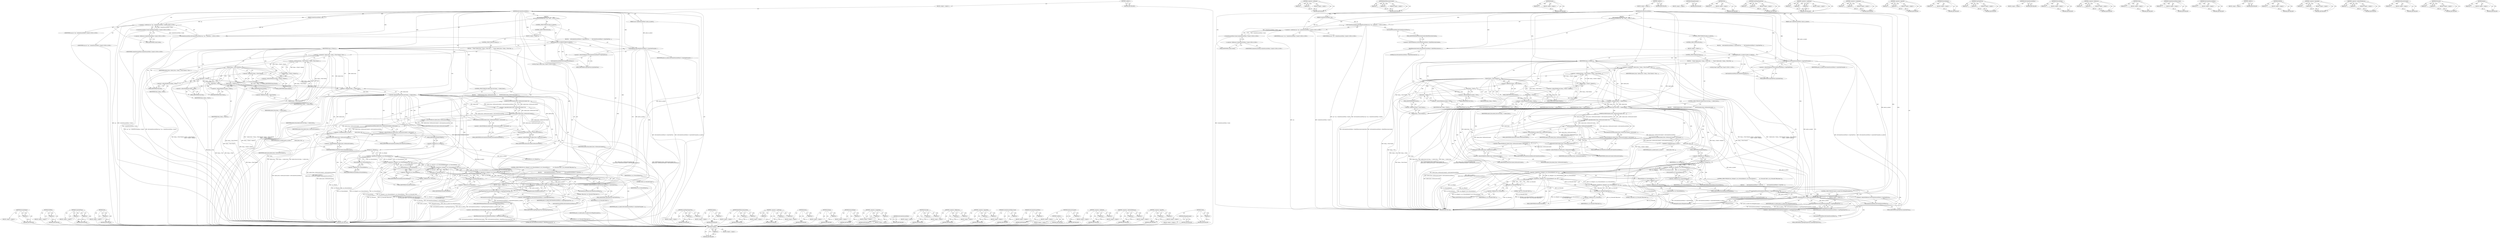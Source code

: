 digraph "Opener" {
vulnerable_240 [label=<(METHOD,ProtocolIsAbout)>];
vulnerable_241 [label=<(PARAM,p1)>];
vulnerable_242 [label=<(BLOCK,&lt;empty&gt;,&lt;empty&gt;)>];
vulnerable_243 [label=<(METHOD_RETURN,ANY)>];
vulnerable_223 [label=<(METHOD,DCHECK)>];
vulnerable_224 [label=<(PARAM,p1)>];
vulnerable_225 [label=<(BLOCK,&lt;empty&gt;,&lt;empty&gt;)>];
vulnerable_226 [label=<(METHOD_RETURN,ANY)>];
vulnerable_179 [label=<(METHOD,CopyStateFrom)>];
vulnerable_180 [label=<(PARAM,p1)>];
vulnerable_181 [label=<(PARAM,p2)>];
vulnerable_182 [label=<(BLOCK,&lt;empty&gt;,&lt;empty&gt;)>];
vulnerable_183 [label=<(METHOD_RETURN,ANY)>];
vulnerable_201 [label=<(METHOD,Tree)>];
vulnerable_202 [label=<(PARAM,p1)>];
vulnerable_203 [label=<(BLOCK,&lt;empty&gt;,&lt;empty&gt;)>];
vulnerable_204 [label=<(METHOD_RETURN,ANY)>];
vulnerable_6 [label=<(METHOD,&lt;global&gt;)<SUB>1</SUB>>];
vulnerable_7 [label=<(BLOCK,&lt;empty&gt;,&lt;empty&gt;)<SUB>1</SUB>>];
vulnerable_8 [label=<(METHOD,InitContentSecurityPolicy)<SUB>1</SUB>>];
vulnerable_9 [label=<(PARAM,ContentSecurityPolicy* csp)<SUB>2</SUB>>];
vulnerable_10 [label=<(PARAM,const ContentSecurityPolicy* policy_to_inherit)<SUB>3</SUB>>];
vulnerable_11 [label="<(BLOCK,{
   SetContentSecurityPolicy(csp ? csp : Conte...,{
   SetContentSecurityPolicy(csp ? csp : Conte...)<SUB>3</SUB>>"];
vulnerable_12 [label="<(SetContentSecurityPolicy,SetContentSecurityPolicy(csp ? csp : ContentSec...)<SUB>4</SUB>>"];
vulnerable_13 [label="<(&lt;operator&gt;.conditional,csp ? csp : ContentSecurityPolicy::Create())<SUB>4</SUB>>"];
vulnerable_14 [label="<(IDENTIFIER,csp,csp ? csp : ContentSecurityPolicy::Create())<SUB>4</SUB>>"];
vulnerable_15 [label="<(IDENTIFIER,csp,csp ? csp : ContentSecurityPolicy::Create())<SUB>4</SUB>>"];
vulnerable_16 [label="<(ContentSecurityPolicy.Create,ContentSecurityPolicy::Create())<SUB>4</SUB>>"];
vulnerable_17 [label="<(&lt;operator&gt;.fieldAccess,ContentSecurityPolicy::Create)<SUB>4</SUB>>"];
vulnerable_18 [label="<(IDENTIFIER,ContentSecurityPolicy,ContentSecurityPolicy::Create())<SUB>4</SUB>>"];
vulnerable_19 [label=<(FIELD_IDENTIFIER,Create,Create)<SUB>4</SUB>>];
vulnerable_20 [label=<(CONTROL_STRUCTURE,IF,if (policy_to_inherit))<SUB>6</SUB>>];
vulnerable_21 [label=<(IDENTIFIER,policy_to_inherit,if (policy_to_inherit))<SUB>6</SUB>>];
vulnerable_22 [label=<(BLOCK,{
    GetContentSecurityPolicy()-&gt;CopyStateFrom...,{
    GetContentSecurityPolicy()-&gt;CopyStateFrom...)<SUB>6</SUB>>];
vulnerable_23 [label=<(CopyStateFrom,GetContentSecurityPolicy()-&gt;CopyStateFrom(polic...)<SUB>7</SUB>>];
vulnerable_24 [label=<(&lt;operator&gt;.indirectFieldAccess,GetContentSecurityPolicy()-&gt;CopyStateFrom)<SUB>7</SUB>>];
vulnerable_25 [label=<(GetContentSecurityPolicy,GetContentSecurityPolicy())<SUB>7</SUB>>];
vulnerable_26 [label=<(FIELD_IDENTIFIER,CopyStateFrom,CopyStateFrom)<SUB>7</SUB>>];
vulnerable_27 [label=<(IDENTIFIER,policy_to_inherit,GetContentSecurityPolicy()-&gt;CopyStateFrom(polic...)<SUB>7</SUB>>];
vulnerable_28 [label=<(CONTROL_STRUCTURE,ELSE,else)<SUB>8</SUB>>];
vulnerable_29 [label=<(BLOCK,&lt;empty&gt;,&lt;empty&gt;)<SUB>8</SUB>>];
vulnerable_30 [label=<(CONTROL_STRUCTURE,IF,if (frame_))<SUB>8</SUB>>];
vulnerable_31 [label=<(IDENTIFIER,frame_,if (frame_))<SUB>8</SUB>>];
vulnerable_32 [label=<(BLOCK,{
    Frame* inherit_from = frame_-&gt;Tree().Pare...,{
    Frame* inherit_from = frame_-&gt;Tree().Pare...)<SUB>8</SUB>>];
vulnerable_33 [label="<(LOCAL,Frame* inherit_from: Frame*)<SUB>9</SUB>>"];
vulnerable_34 [label=<(&lt;operator&gt;.assignment,* inherit_from = frame_-&gt;Tree().Parent() ? fram...)<SUB>9</SUB>>];
vulnerable_35 [label=<(IDENTIFIER,inherit_from,* inherit_from = frame_-&gt;Tree().Parent() ? fram...)<SUB>9</SUB>>];
vulnerable_36 [label=<(&lt;operator&gt;.conditional,frame_-&gt;Tree().Parent() ? frame_-&gt;Tree().Parent...)<SUB>9</SUB>>];
vulnerable_37 [label=<(Parent,frame_-&gt;Tree().Parent())<SUB>9</SUB>>];
vulnerable_38 [label=<(&lt;operator&gt;.fieldAccess,frame_-&gt;Tree().Parent)<SUB>9</SUB>>];
vulnerable_39 [label=<(Tree,frame_-&gt;Tree())<SUB>9</SUB>>];
vulnerable_40 [label=<(&lt;operator&gt;.indirectFieldAccess,frame_-&gt;Tree)<SUB>9</SUB>>];
vulnerable_41 [label=<(IDENTIFIER,frame_,frame_-&gt;Tree())<SUB>9</SUB>>];
vulnerable_42 [label=<(FIELD_IDENTIFIER,Tree,Tree)<SUB>9</SUB>>];
vulnerable_43 [label=<(FIELD_IDENTIFIER,Parent,Parent)<SUB>9</SUB>>];
vulnerable_44 [label=<(Parent,frame_-&gt;Tree().Parent())<SUB>9</SUB>>];
vulnerable_45 [label=<(&lt;operator&gt;.fieldAccess,frame_-&gt;Tree().Parent)<SUB>9</SUB>>];
vulnerable_46 [label=<(Tree,frame_-&gt;Tree())<SUB>9</SUB>>];
vulnerable_47 [label=<(&lt;operator&gt;.indirectFieldAccess,frame_-&gt;Tree)<SUB>9</SUB>>];
vulnerable_48 [label=<(IDENTIFIER,frame_,frame_-&gt;Tree())<SUB>9</SUB>>];
vulnerable_49 [label=<(FIELD_IDENTIFIER,Tree,Tree)<SUB>9</SUB>>];
vulnerable_50 [label=<(FIELD_IDENTIFIER,Parent,Parent)<SUB>9</SUB>>];
vulnerable_51 [label=<(Opener,frame_-&gt;Client()-&gt;Opener())<SUB>10</SUB>>];
vulnerable_52 [label=<(&lt;operator&gt;.indirectFieldAccess,frame_-&gt;Client()-&gt;Opener)<SUB>10</SUB>>];
vulnerable_53 [label=<(Client,frame_-&gt;Client())<SUB>10</SUB>>];
vulnerable_54 [label=<(&lt;operator&gt;.indirectFieldAccess,frame_-&gt;Client)<SUB>10</SUB>>];
vulnerable_55 [label=<(IDENTIFIER,frame_,frame_-&gt;Client())<SUB>10</SUB>>];
vulnerable_56 [label=<(FIELD_IDENTIFIER,Client,Client)<SUB>10</SUB>>];
vulnerable_57 [label=<(FIELD_IDENTIFIER,Opener,Opener)<SUB>10</SUB>>];
vulnerable_58 [label=<(CONTROL_STRUCTURE,IF,if (inherit_from &amp;&amp; frame_ != inherit_from))<SUB>11</SUB>>];
vulnerable_59 [label=<(&lt;operator&gt;.logicalAnd,inherit_from &amp;&amp; frame_ != inherit_from)<SUB>11</SUB>>];
vulnerable_60 [label=<(IDENTIFIER,inherit_from,inherit_from &amp;&amp; frame_ != inherit_from)<SUB>11</SUB>>];
vulnerable_61 [label=<(&lt;operator&gt;.notEquals,frame_ != inherit_from)<SUB>11</SUB>>];
vulnerable_62 [label=<(IDENTIFIER,frame_,frame_ != inherit_from)<SUB>11</SUB>>];
vulnerable_63 [label=<(IDENTIFIER,inherit_from,frame_ != inherit_from)<SUB>11</SUB>>];
vulnerable_64 [label=<(BLOCK,{
      DCHECK(inherit_from-&gt;GetSecurityContext...,{
      DCHECK(inherit_from-&gt;GetSecurityContext...)<SUB>11</SUB>>];
vulnerable_65 [label=<(DCHECK,DCHECK(inherit_from-&gt;GetSecurityContext() &amp;&amp;
  ...)<SUB>12</SUB>>];
vulnerable_66 [label=<(&lt;operator&gt;.logicalAnd,inherit_from-&gt;GetSecurityContext() &amp;&amp;
         ...)<SUB>12</SUB>>];
vulnerable_67 [label=<(GetSecurityContext,inherit_from-&gt;GetSecurityContext())<SUB>12</SUB>>];
vulnerable_68 [label=<(&lt;operator&gt;.indirectFieldAccess,inherit_from-&gt;GetSecurityContext)<SUB>12</SUB>>];
vulnerable_69 [label=<(IDENTIFIER,inherit_from,inherit_from-&gt;GetSecurityContext())<SUB>12</SUB>>];
vulnerable_70 [label=<(FIELD_IDENTIFIER,GetSecurityContext,GetSecurityContext)<SUB>12</SUB>>];
vulnerable_71 [label=<(GetContentSecurityPolicy,inherit_from-&gt;GetSecurityContext()-&gt;GetContentS...)<SUB>13</SUB>>];
vulnerable_72 [label=<(&lt;operator&gt;.indirectFieldAccess,inherit_from-&gt;GetSecurityContext()-&gt;GetContentS...)<SUB>13</SUB>>];
vulnerable_73 [label=<(GetSecurityContext,inherit_from-&gt;GetSecurityContext())<SUB>13</SUB>>];
vulnerable_74 [label=<(&lt;operator&gt;.indirectFieldAccess,inherit_from-&gt;GetSecurityContext)<SUB>13</SUB>>];
vulnerable_75 [label=<(IDENTIFIER,inherit_from,inherit_from-&gt;GetSecurityContext())<SUB>13</SUB>>];
vulnerable_76 [label=<(FIELD_IDENTIFIER,GetSecurityContext,GetSecurityContext)<SUB>13</SUB>>];
vulnerable_77 [label=<(FIELD_IDENTIFIER,GetContentSecurityPolicy,GetContentSecurityPolicy)<SUB>13</SUB>>];
vulnerable_78 [label=<(&lt;operator&gt;.assignment,policy_to_inherit =
          inherit_from-&gt;Get...)<SUB>14</SUB>>];
vulnerable_79 [label=<(IDENTIFIER,policy_to_inherit,policy_to_inherit =
          inherit_from-&gt;Get...)<SUB>14</SUB>>];
vulnerable_80 [label=<(GetContentSecurityPolicy,inherit_from-&gt;GetSecurityContext()-&gt;GetContentS...)<SUB>15</SUB>>];
vulnerable_81 [label=<(&lt;operator&gt;.indirectFieldAccess,inherit_from-&gt;GetSecurityContext()-&gt;GetContentS...)<SUB>15</SUB>>];
vulnerable_82 [label=<(GetSecurityContext,inherit_from-&gt;GetSecurityContext())<SUB>15</SUB>>];
vulnerable_83 [label=<(&lt;operator&gt;.indirectFieldAccess,inherit_from-&gt;GetSecurityContext)<SUB>15</SUB>>];
vulnerable_84 [label=<(IDENTIFIER,inherit_from,inherit_from-&gt;GetSecurityContext())<SUB>15</SUB>>];
vulnerable_85 [label=<(FIELD_IDENTIFIER,GetSecurityContext,GetSecurityContext)<SUB>15</SUB>>];
vulnerable_86 [label=<(FIELD_IDENTIFIER,GetContentSecurityPolicy,GetContentSecurityPolicy)<SUB>15</SUB>>];
vulnerable_87 [label=<(CONTROL_STRUCTURE,IF,if (url_.IsEmpty() || url_.ProtocolIsAbout() || url_.ProtocolIsData() ||
          url_.ProtocolIs(&quot;blob&quot;) || url_.ProtocolIs(&quot;filesystem&quot;)))<SUB>16</SUB>>];
vulnerable_88 [label=<(&lt;operator&gt;.logicalOr,url_.IsEmpty() || url_.ProtocolIsAbout() || url...)<SUB>16</SUB>>];
vulnerable_89 [label=<(&lt;operator&gt;.logicalOr,url_.IsEmpty() || url_.ProtocolIsAbout() || url...)<SUB>16</SUB>>];
vulnerable_90 [label=<(&lt;operator&gt;.logicalOr,url_.IsEmpty() || url_.ProtocolIsAbout() || url...)<SUB>16</SUB>>];
vulnerable_91 [label=<(&lt;operator&gt;.logicalOr,url_.IsEmpty() || url_.ProtocolIsAbout())<SUB>16</SUB>>];
vulnerable_92 [label=<(IsEmpty,url_.IsEmpty())<SUB>16</SUB>>];
vulnerable_93 [label=<(&lt;operator&gt;.fieldAccess,url_.IsEmpty)<SUB>16</SUB>>];
vulnerable_94 [label=<(IDENTIFIER,url_,url_.IsEmpty())<SUB>16</SUB>>];
vulnerable_95 [label=<(FIELD_IDENTIFIER,IsEmpty,IsEmpty)<SUB>16</SUB>>];
vulnerable_96 [label=<(ProtocolIsAbout,url_.ProtocolIsAbout())<SUB>16</SUB>>];
vulnerable_97 [label=<(&lt;operator&gt;.fieldAccess,url_.ProtocolIsAbout)<SUB>16</SUB>>];
vulnerable_98 [label=<(IDENTIFIER,url_,url_.ProtocolIsAbout())<SUB>16</SUB>>];
vulnerable_99 [label=<(FIELD_IDENTIFIER,ProtocolIsAbout,ProtocolIsAbout)<SUB>16</SUB>>];
vulnerable_100 [label=<(ProtocolIsData,url_.ProtocolIsData())<SUB>16</SUB>>];
vulnerable_101 [label=<(&lt;operator&gt;.fieldAccess,url_.ProtocolIsData)<SUB>16</SUB>>];
vulnerable_102 [label=<(IDENTIFIER,url_,url_.ProtocolIsData())<SUB>16</SUB>>];
vulnerable_103 [label=<(FIELD_IDENTIFIER,ProtocolIsData,ProtocolIsData)<SUB>16</SUB>>];
vulnerable_104 [label=<(ProtocolIs,url_.ProtocolIs(&quot;blob&quot;))<SUB>17</SUB>>];
vulnerable_105 [label=<(&lt;operator&gt;.fieldAccess,url_.ProtocolIs)<SUB>17</SUB>>];
vulnerable_106 [label=<(IDENTIFIER,url_,url_.ProtocolIs(&quot;blob&quot;))<SUB>17</SUB>>];
vulnerable_107 [label=<(FIELD_IDENTIFIER,ProtocolIs,ProtocolIs)<SUB>17</SUB>>];
vulnerable_108 [label=<(LITERAL,&quot;blob&quot;,url_.ProtocolIs(&quot;blob&quot;))<SUB>17</SUB>>];
vulnerable_109 [label=<(ProtocolIs,url_.ProtocolIs(&quot;filesystem&quot;))<SUB>17</SUB>>];
vulnerable_110 [label=<(&lt;operator&gt;.fieldAccess,url_.ProtocolIs)<SUB>17</SUB>>];
vulnerable_111 [label=<(IDENTIFIER,url_,url_.ProtocolIs(&quot;filesystem&quot;))<SUB>17</SUB>>];
vulnerable_112 [label=<(FIELD_IDENTIFIER,ProtocolIs,ProtocolIs)<SUB>17</SUB>>];
vulnerable_113 [label=<(LITERAL,&quot;filesystem&quot;,url_.ProtocolIs(&quot;filesystem&quot;))<SUB>17</SUB>>];
vulnerable_114 [label=<(BLOCK,{
        GetContentSecurityPolicy()-&gt;CopyState...,{
        GetContentSecurityPolicy()-&gt;CopyState...)<SUB>17</SUB>>];
vulnerable_115 [label=<(CopyStateFrom,GetContentSecurityPolicy()-&gt;CopyStateFrom(polic...)<SUB>18</SUB>>];
vulnerable_116 [label=<(&lt;operator&gt;.indirectFieldAccess,GetContentSecurityPolicy()-&gt;CopyStateFrom)<SUB>18</SUB>>];
vulnerable_117 [label=<(GetContentSecurityPolicy,GetContentSecurityPolicy())<SUB>18</SUB>>];
vulnerable_118 [label=<(FIELD_IDENTIFIER,CopyStateFrom,CopyStateFrom)<SUB>18</SUB>>];
vulnerable_119 [label=<(IDENTIFIER,policy_to_inherit,GetContentSecurityPolicy()-&gt;CopyStateFrom(polic...)<SUB>18</SUB>>];
vulnerable_120 [label=<(CONTROL_STRUCTURE,IF,if (policy_to_inherit &amp;&amp; IsPluginDocument()))<SUB>22</SUB>>];
vulnerable_121 [label=<(&lt;operator&gt;.logicalAnd,policy_to_inherit &amp;&amp; IsPluginDocument())<SUB>22</SUB>>];
vulnerable_122 [label=<(IDENTIFIER,policy_to_inherit,policy_to_inherit &amp;&amp; IsPluginDocument())<SUB>22</SUB>>];
vulnerable_123 [label=<(IsPluginDocument,IsPluginDocument())<SUB>22</SUB>>];
vulnerable_124 [label=<(BLOCK,&lt;empty&gt;,&lt;empty&gt;)<SUB>23</SUB>>];
vulnerable_125 [label=<(CopyPluginTypesFrom,GetContentSecurityPolicy()-&gt;CopyPluginTypesFrom...)<SUB>23</SUB>>];
vulnerable_126 [label=<(&lt;operator&gt;.indirectFieldAccess,GetContentSecurityPolicy()-&gt;CopyPluginTypesFrom)<SUB>23</SUB>>];
vulnerable_127 [label=<(GetContentSecurityPolicy,GetContentSecurityPolicy())<SUB>23</SUB>>];
vulnerable_128 [label=<(FIELD_IDENTIFIER,CopyPluginTypesFrom,CopyPluginTypesFrom)<SUB>23</SUB>>];
vulnerable_129 [label=<(IDENTIFIER,policy_to_inherit,GetContentSecurityPolicy()-&gt;CopyPluginTypesFrom...)<SUB>23</SUB>>];
vulnerable_130 [label=<(BindToExecutionContext,GetContentSecurityPolicy()-&gt;BindToExecutionCont...)<SUB>24</SUB>>];
vulnerable_131 [label=<(&lt;operator&gt;.indirectFieldAccess,GetContentSecurityPolicy()-&gt;BindToExecutionContext)<SUB>24</SUB>>];
vulnerable_132 [label=<(GetContentSecurityPolicy,GetContentSecurityPolicy())<SUB>24</SUB>>];
vulnerable_133 [label=<(FIELD_IDENTIFIER,BindToExecutionContext,BindToExecutionContext)<SUB>24</SUB>>];
vulnerable_134 [label=<(LITERAL,this,GetContentSecurityPolicy()-&gt;BindToExecutionCont...)<SUB>24</SUB>>];
vulnerable_135 [label=<(METHOD_RETURN,void)<SUB>1</SUB>>];
vulnerable_137 [label=<(METHOD_RETURN,ANY)<SUB>1</SUB>>];
vulnerable_256 [label=<(METHOD,CopyPluginTypesFrom)>];
vulnerable_257 [label=<(PARAM,p1)>];
vulnerable_258 [label=<(PARAM,p2)>];
vulnerable_259 [label=<(BLOCK,&lt;empty&gt;,&lt;empty&gt;)>];
vulnerable_260 [label=<(METHOD_RETURN,ANY)>];
vulnerable_205 [label=<(METHOD,Opener)>];
vulnerable_206 [label=<(PARAM,p1)>];
vulnerable_207 [label=<(BLOCK,&lt;empty&gt;,&lt;empty&gt;)>];
vulnerable_208 [label=<(METHOD_RETURN,ANY)>];
vulnerable_261 [label=<(METHOD,BindToExecutionContext)>];
vulnerable_262 [label=<(PARAM,p1)>];
vulnerable_263 [label=<(PARAM,p2)>];
vulnerable_264 [label=<(BLOCK,&lt;empty&gt;,&lt;empty&gt;)>];
vulnerable_265 [label=<(METHOD_RETURN,ANY)>];
vulnerable_164 [label=<(METHOD,&lt;operator&gt;.conditional)>];
vulnerable_165 [label=<(PARAM,p1)>];
vulnerable_166 [label=<(PARAM,p2)>];
vulnerable_167 [label=<(PARAM,p3)>];
vulnerable_168 [label=<(BLOCK,&lt;empty&gt;,&lt;empty&gt;)>];
vulnerable_169 [label=<(METHOD_RETURN,ANY)>];
vulnerable_197 [label=<(METHOD,Parent)>];
vulnerable_198 [label=<(PARAM,p1)>];
vulnerable_199 [label=<(BLOCK,&lt;empty&gt;,&lt;empty&gt;)>];
vulnerable_200 [label=<(METHOD_RETURN,ANY)>];
vulnerable_236 [label=<(METHOD,IsEmpty)>];
vulnerable_237 [label=<(PARAM,p1)>];
vulnerable_238 [label=<(BLOCK,&lt;empty&gt;,&lt;empty&gt;)>];
vulnerable_239 [label=<(METHOD_RETURN,ANY)>];
vulnerable_244 [label=<(METHOD,ProtocolIsData)>];
vulnerable_245 [label=<(PARAM,p1)>];
vulnerable_246 [label=<(BLOCK,&lt;empty&gt;,&lt;empty&gt;)>];
vulnerable_247 [label=<(METHOD_RETURN,ANY)>];
vulnerable_192 [label=<(METHOD,&lt;operator&gt;.assignment)>];
vulnerable_193 [label=<(PARAM,p1)>];
vulnerable_194 [label=<(PARAM,p2)>];
vulnerable_195 [label=<(BLOCK,&lt;empty&gt;,&lt;empty&gt;)>];
vulnerable_196 [label=<(METHOD_RETURN,ANY)>];
vulnerable_189 [label=<(METHOD,GetContentSecurityPolicy)>];
vulnerable_190 [label=<(BLOCK,&lt;empty&gt;,&lt;empty&gt;)>];
vulnerable_191 [label=<(METHOD_RETURN,ANY)>];
vulnerable_248 [label=<(METHOD,ProtocolIs)>];
vulnerable_249 [label=<(PARAM,p1)>];
vulnerable_250 [label=<(PARAM,p2)>];
vulnerable_251 [label=<(BLOCK,&lt;empty&gt;,&lt;empty&gt;)>];
vulnerable_252 [label=<(METHOD_RETURN,ANY)>];
vulnerable_174 [label=<(METHOD,&lt;operator&gt;.fieldAccess)>];
vulnerable_175 [label=<(PARAM,p1)>];
vulnerable_176 [label=<(PARAM,p2)>];
vulnerable_177 [label=<(BLOCK,&lt;empty&gt;,&lt;empty&gt;)>];
vulnerable_178 [label=<(METHOD_RETURN,ANY)>];
vulnerable_213 [label=<(METHOD,&lt;operator&gt;.logicalAnd)>];
vulnerable_214 [label=<(PARAM,p1)>];
vulnerable_215 [label=<(PARAM,p2)>];
vulnerable_216 [label=<(BLOCK,&lt;empty&gt;,&lt;empty&gt;)>];
vulnerable_217 [label=<(METHOD_RETURN,ANY)>];
vulnerable_170 [label=<(METHOD,ContentSecurityPolicy.Create)>];
vulnerable_171 [label=<(PARAM,p1)>];
vulnerable_172 [label=<(BLOCK,&lt;empty&gt;,&lt;empty&gt;)>];
vulnerable_173 [label=<(METHOD_RETURN,ANY)>];
vulnerable_160 [label=<(METHOD,SetContentSecurityPolicy)>];
vulnerable_161 [label=<(PARAM,p1)>];
vulnerable_162 [label=<(BLOCK,&lt;empty&gt;,&lt;empty&gt;)>];
vulnerable_163 [label=<(METHOD_RETURN,ANY)>];
vulnerable_154 [label=<(METHOD,&lt;global&gt;)<SUB>1</SUB>>];
vulnerable_155 [label=<(BLOCK,&lt;empty&gt;,&lt;empty&gt;)>];
vulnerable_156 [label=<(METHOD_RETURN,ANY)>];
vulnerable_227 [label=<(METHOD,GetSecurityContext)>];
vulnerable_228 [label=<(PARAM,p1)>];
vulnerable_229 [label=<(BLOCK,&lt;empty&gt;,&lt;empty&gt;)>];
vulnerable_230 [label=<(METHOD_RETURN,ANY)>];
vulnerable_218 [label=<(METHOD,&lt;operator&gt;.notEquals)>];
vulnerable_219 [label=<(PARAM,p1)>];
vulnerable_220 [label=<(PARAM,p2)>];
vulnerable_221 [label=<(BLOCK,&lt;empty&gt;,&lt;empty&gt;)>];
vulnerable_222 [label=<(METHOD_RETURN,ANY)>];
vulnerable_184 [label=<(METHOD,&lt;operator&gt;.indirectFieldAccess)>];
vulnerable_185 [label=<(PARAM,p1)>];
vulnerable_186 [label=<(PARAM,p2)>];
vulnerable_187 [label=<(BLOCK,&lt;empty&gt;,&lt;empty&gt;)>];
vulnerable_188 [label=<(METHOD_RETURN,ANY)>];
vulnerable_231 [label=<(METHOD,&lt;operator&gt;.logicalOr)>];
vulnerable_232 [label=<(PARAM,p1)>];
vulnerable_233 [label=<(PARAM,p2)>];
vulnerable_234 [label=<(BLOCK,&lt;empty&gt;,&lt;empty&gt;)>];
vulnerable_235 [label=<(METHOD_RETURN,ANY)>];
vulnerable_253 [label=<(METHOD,IsPluginDocument)>];
vulnerable_254 [label=<(BLOCK,&lt;empty&gt;,&lt;empty&gt;)>];
vulnerable_255 [label=<(METHOD_RETURN,ANY)>];
vulnerable_209 [label=<(METHOD,Client)>];
vulnerable_210 [label=<(PARAM,p1)>];
vulnerable_211 [label=<(BLOCK,&lt;empty&gt;,&lt;empty&gt;)>];
vulnerable_212 [label=<(METHOD_RETURN,ANY)>];
fixed_241 [label=<(METHOD,IsEmpty)>];
fixed_242 [label=<(PARAM,p1)>];
fixed_243 [label=<(BLOCK,&lt;empty&gt;,&lt;empty&gt;)>];
fixed_244 [label=<(METHOD_RETURN,ANY)>];
fixed_223 [label=<(METHOD,&lt;operator&gt;.notEquals)>];
fixed_224 [label=<(PARAM,p1)>];
fixed_225 [label=<(PARAM,p2)>];
fixed_226 [label=<(BLOCK,&lt;empty&gt;,&lt;empty&gt;)>];
fixed_227 [label=<(METHOD_RETURN,ANY)>];
fixed_179 [label=<(METHOD,BindToExecutionContext)>];
fixed_180 [label=<(PARAM,p1)>];
fixed_181 [label=<(PARAM,p2)>];
fixed_182 [label=<(BLOCK,&lt;empty&gt;,&lt;empty&gt;)>];
fixed_183 [label=<(METHOD_RETURN,ANY)>];
fixed_202 [label=<(METHOD,Parent)>];
fixed_203 [label=<(PARAM,p1)>];
fixed_204 [label=<(BLOCK,&lt;empty&gt;,&lt;empty&gt;)>];
fixed_205 [label=<(METHOD_RETURN,ANY)>];
fixed_6 [label=<(METHOD,&lt;global&gt;)<SUB>1</SUB>>];
fixed_7 [label=<(BLOCK,&lt;empty&gt;,&lt;empty&gt;)<SUB>1</SUB>>];
fixed_8 [label=<(METHOD,InitContentSecurityPolicy)<SUB>1</SUB>>];
fixed_9 [label=<(PARAM,ContentSecurityPolicy* csp)<SUB>2</SUB>>];
fixed_10 [label=<(PARAM,const ContentSecurityPolicy* policy_to_inherit)<SUB>3</SUB>>];
fixed_11 [label="<(BLOCK,{
   SetContentSecurityPolicy(csp ? csp : Conte...,{
   SetContentSecurityPolicy(csp ? csp : Conte...)<SUB>3</SUB>>"];
fixed_12 [label="<(SetContentSecurityPolicy,SetContentSecurityPolicy(csp ? csp : ContentSec...)<SUB>4</SUB>>"];
fixed_13 [label="<(&lt;operator&gt;.conditional,csp ? csp : ContentSecurityPolicy::Create())<SUB>4</SUB>>"];
fixed_14 [label="<(IDENTIFIER,csp,csp ? csp : ContentSecurityPolicy::Create())<SUB>4</SUB>>"];
fixed_15 [label="<(IDENTIFIER,csp,csp ? csp : ContentSecurityPolicy::Create())<SUB>4</SUB>>"];
fixed_16 [label="<(ContentSecurityPolicy.Create,ContentSecurityPolicy::Create())<SUB>4</SUB>>"];
fixed_17 [label="<(&lt;operator&gt;.fieldAccess,ContentSecurityPolicy::Create)<SUB>4</SUB>>"];
fixed_18 [label="<(IDENTIFIER,ContentSecurityPolicy,ContentSecurityPolicy::Create())<SUB>4</SUB>>"];
fixed_19 [label=<(FIELD_IDENTIFIER,Create,Create)<SUB>4</SUB>>];
fixed_20 [label=<(BindToExecutionContext,GetContentSecurityPolicy()-&gt;BindToExecutionCont...)<SUB>6</SUB>>];
fixed_21 [label=<(&lt;operator&gt;.indirectFieldAccess,GetContentSecurityPolicy()-&gt;BindToExecutionContext)<SUB>6</SUB>>];
fixed_22 [label=<(GetContentSecurityPolicy,GetContentSecurityPolicy())<SUB>6</SUB>>];
fixed_23 [label=<(FIELD_IDENTIFIER,BindToExecutionContext,BindToExecutionContext)<SUB>6</SUB>>];
fixed_24 [label=<(LITERAL,this,GetContentSecurityPolicy()-&gt;BindToExecutionCont...)<SUB>6</SUB>>];
fixed_25 [label=<(CONTROL_STRUCTURE,IF,if (policy_to_inherit))<SUB>8</SUB>>];
fixed_26 [label=<(IDENTIFIER,policy_to_inherit,if (policy_to_inherit))<SUB>8</SUB>>];
fixed_27 [label=<(BLOCK,{
    GetContentSecurityPolicy()-&gt;CopyStateFrom...,{
    GetContentSecurityPolicy()-&gt;CopyStateFrom...)<SUB>8</SUB>>];
fixed_28 [label=<(CopyStateFrom,GetContentSecurityPolicy()-&gt;CopyStateFrom(polic...)<SUB>9</SUB>>];
fixed_29 [label=<(&lt;operator&gt;.indirectFieldAccess,GetContentSecurityPolicy()-&gt;CopyStateFrom)<SUB>9</SUB>>];
fixed_30 [label=<(GetContentSecurityPolicy,GetContentSecurityPolicy())<SUB>9</SUB>>];
fixed_31 [label=<(FIELD_IDENTIFIER,CopyStateFrom,CopyStateFrom)<SUB>9</SUB>>];
fixed_32 [label=<(IDENTIFIER,policy_to_inherit,GetContentSecurityPolicy()-&gt;CopyStateFrom(polic...)<SUB>9</SUB>>];
fixed_33 [label=<(CONTROL_STRUCTURE,ELSE,else)<SUB>10</SUB>>];
fixed_34 [label=<(BLOCK,&lt;empty&gt;,&lt;empty&gt;)<SUB>10</SUB>>];
fixed_35 [label=<(CONTROL_STRUCTURE,IF,if (frame_))<SUB>10</SUB>>];
fixed_36 [label=<(IDENTIFIER,frame_,if (frame_))<SUB>10</SUB>>];
fixed_37 [label=<(BLOCK,{
    Frame* inherit_from = frame_-&gt;Tree().Pare...,{
    Frame* inherit_from = frame_-&gt;Tree().Pare...)<SUB>10</SUB>>];
fixed_38 [label="<(LOCAL,Frame* inherit_from: Frame*)<SUB>11</SUB>>"];
fixed_39 [label=<(&lt;operator&gt;.assignment,* inherit_from = frame_-&gt;Tree().Parent() ? fram...)<SUB>11</SUB>>];
fixed_40 [label=<(IDENTIFIER,inherit_from,* inherit_from = frame_-&gt;Tree().Parent() ? fram...)<SUB>11</SUB>>];
fixed_41 [label=<(&lt;operator&gt;.conditional,frame_-&gt;Tree().Parent() ? frame_-&gt;Tree().Parent...)<SUB>11</SUB>>];
fixed_42 [label=<(Parent,frame_-&gt;Tree().Parent())<SUB>11</SUB>>];
fixed_43 [label=<(&lt;operator&gt;.fieldAccess,frame_-&gt;Tree().Parent)<SUB>11</SUB>>];
fixed_44 [label=<(Tree,frame_-&gt;Tree())<SUB>11</SUB>>];
fixed_45 [label=<(&lt;operator&gt;.indirectFieldAccess,frame_-&gt;Tree)<SUB>11</SUB>>];
fixed_46 [label=<(IDENTIFIER,frame_,frame_-&gt;Tree())<SUB>11</SUB>>];
fixed_47 [label=<(FIELD_IDENTIFIER,Tree,Tree)<SUB>11</SUB>>];
fixed_48 [label=<(FIELD_IDENTIFIER,Parent,Parent)<SUB>11</SUB>>];
fixed_49 [label=<(Parent,frame_-&gt;Tree().Parent())<SUB>11</SUB>>];
fixed_50 [label=<(&lt;operator&gt;.fieldAccess,frame_-&gt;Tree().Parent)<SUB>11</SUB>>];
fixed_51 [label=<(Tree,frame_-&gt;Tree())<SUB>11</SUB>>];
fixed_52 [label=<(&lt;operator&gt;.indirectFieldAccess,frame_-&gt;Tree)<SUB>11</SUB>>];
fixed_53 [label=<(IDENTIFIER,frame_,frame_-&gt;Tree())<SUB>11</SUB>>];
fixed_54 [label=<(FIELD_IDENTIFIER,Tree,Tree)<SUB>11</SUB>>];
fixed_55 [label=<(FIELD_IDENTIFIER,Parent,Parent)<SUB>11</SUB>>];
fixed_56 [label=<(Opener,frame_-&gt;Client()-&gt;Opener())<SUB>12</SUB>>];
fixed_57 [label=<(&lt;operator&gt;.indirectFieldAccess,frame_-&gt;Client()-&gt;Opener)<SUB>12</SUB>>];
fixed_58 [label=<(Client,frame_-&gt;Client())<SUB>12</SUB>>];
fixed_59 [label=<(&lt;operator&gt;.indirectFieldAccess,frame_-&gt;Client)<SUB>12</SUB>>];
fixed_60 [label=<(IDENTIFIER,frame_,frame_-&gt;Client())<SUB>12</SUB>>];
fixed_61 [label=<(FIELD_IDENTIFIER,Client,Client)<SUB>12</SUB>>];
fixed_62 [label=<(FIELD_IDENTIFIER,Opener,Opener)<SUB>12</SUB>>];
fixed_63 [label=<(CONTROL_STRUCTURE,IF,if (inherit_from &amp;&amp; frame_ != inherit_from))<SUB>13</SUB>>];
fixed_64 [label=<(&lt;operator&gt;.logicalAnd,inherit_from &amp;&amp; frame_ != inherit_from)<SUB>13</SUB>>];
fixed_65 [label=<(IDENTIFIER,inherit_from,inherit_from &amp;&amp; frame_ != inherit_from)<SUB>13</SUB>>];
fixed_66 [label=<(&lt;operator&gt;.notEquals,frame_ != inherit_from)<SUB>13</SUB>>];
fixed_67 [label=<(IDENTIFIER,frame_,frame_ != inherit_from)<SUB>13</SUB>>];
fixed_68 [label=<(IDENTIFIER,inherit_from,frame_ != inherit_from)<SUB>13</SUB>>];
fixed_69 [label=<(BLOCK,{
      DCHECK(inherit_from-&gt;GetSecurityContext...,{
      DCHECK(inherit_from-&gt;GetSecurityContext...)<SUB>13</SUB>>];
fixed_70 [label=<(DCHECK,DCHECK(inherit_from-&gt;GetSecurityContext() &amp;&amp;
  ...)<SUB>14</SUB>>];
fixed_71 [label=<(&lt;operator&gt;.logicalAnd,inherit_from-&gt;GetSecurityContext() &amp;&amp;
         ...)<SUB>14</SUB>>];
fixed_72 [label=<(GetSecurityContext,inherit_from-&gt;GetSecurityContext())<SUB>14</SUB>>];
fixed_73 [label=<(&lt;operator&gt;.indirectFieldAccess,inherit_from-&gt;GetSecurityContext)<SUB>14</SUB>>];
fixed_74 [label=<(IDENTIFIER,inherit_from,inherit_from-&gt;GetSecurityContext())<SUB>14</SUB>>];
fixed_75 [label=<(FIELD_IDENTIFIER,GetSecurityContext,GetSecurityContext)<SUB>14</SUB>>];
fixed_76 [label=<(GetContentSecurityPolicy,inherit_from-&gt;GetSecurityContext()-&gt;GetContentS...)<SUB>15</SUB>>];
fixed_77 [label=<(&lt;operator&gt;.indirectFieldAccess,inherit_from-&gt;GetSecurityContext()-&gt;GetContentS...)<SUB>15</SUB>>];
fixed_78 [label=<(GetSecurityContext,inherit_from-&gt;GetSecurityContext())<SUB>15</SUB>>];
fixed_79 [label=<(&lt;operator&gt;.indirectFieldAccess,inherit_from-&gt;GetSecurityContext)<SUB>15</SUB>>];
fixed_80 [label=<(IDENTIFIER,inherit_from,inherit_from-&gt;GetSecurityContext())<SUB>15</SUB>>];
fixed_81 [label=<(FIELD_IDENTIFIER,GetSecurityContext,GetSecurityContext)<SUB>15</SUB>>];
fixed_82 [label=<(FIELD_IDENTIFIER,GetContentSecurityPolicy,GetContentSecurityPolicy)<SUB>15</SUB>>];
fixed_83 [label=<(&lt;operator&gt;.assignment,policy_to_inherit =
          inherit_from-&gt;Get...)<SUB>16</SUB>>];
fixed_84 [label=<(IDENTIFIER,policy_to_inherit,policy_to_inherit =
          inherit_from-&gt;Get...)<SUB>16</SUB>>];
fixed_85 [label=<(GetContentSecurityPolicy,inherit_from-&gt;GetSecurityContext()-&gt;GetContentS...)<SUB>17</SUB>>];
fixed_86 [label=<(&lt;operator&gt;.indirectFieldAccess,inherit_from-&gt;GetSecurityContext()-&gt;GetContentS...)<SUB>17</SUB>>];
fixed_87 [label=<(GetSecurityContext,inherit_from-&gt;GetSecurityContext())<SUB>17</SUB>>];
fixed_88 [label=<(&lt;operator&gt;.indirectFieldAccess,inherit_from-&gt;GetSecurityContext)<SUB>17</SUB>>];
fixed_89 [label=<(IDENTIFIER,inherit_from,inherit_from-&gt;GetSecurityContext())<SUB>17</SUB>>];
fixed_90 [label=<(FIELD_IDENTIFIER,GetSecurityContext,GetSecurityContext)<SUB>17</SUB>>];
fixed_91 [label=<(FIELD_IDENTIFIER,GetContentSecurityPolicy,GetContentSecurityPolicy)<SUB>17</SUB>>];
fixed_92 [label=<(CONTROL_STRUCTURE,IF,if (url_.IsEmpty() || url_.ProtocolIsAbout() || url_.ProtocolIsData() ||
          url_.ProtocolIs(&quot;blob&quot;) || url_.ProtocolIs(&quot;filesystem&quot;)))<SUB>18</SUB>>];
fixed_93 [label=<(&lt;operator&gt;.logicalOr,url_.IsEmpty() || url_.ProtocolIsAbout() || url...)<SUB>18</SUB>>];
fixed_94 [label=<(&lt;operator&gt;.logicalOr,url_.IsEmpty() || url_.ProtocolIsAbout() || url...)<SUB>18</SUB>>];
fixed_95 [label=<(&lt;operator&gt;.logicalOr,url_.IsEmpty() || url_.ProtocolIsAbout() || url...)<SUB>18</SUB>>];
fixed_96 [label=<(&lt;operator&gt;.logicalOr,url_.IsEmpty() || url_.ProtocolIsAbout())<SUB>18</SUB>>];
fixed_97 [label=<(IsEmpty,url_.IsEmpty())<SUB>18</SUB>>];
fixed_98 [label=<(&lt;operator&gt;.fieldAccess,url_.IsEmpty)<SUB>18</SUB>>];
fixed_99 [label=<(IDENTIFIER,url_,url_.IsEmpty())<SUB>18</SUB>>];
fixed_100 [label=<(FIELD_IDENTIFIER,IsEmpty,IsEmpty)<SUB>18</SUB>>];
fixed_101 [label=<(ProtocolIsAbout,url_.ProtocolIsAbout())<SUB>18</SUB>>];
fixed_102 [label=<(&lt;operator&gt;.fieldAccess,url_.ProtocolIsAbout)<SUB>18</SUB>>];
fixed_103 [label=<(IDENTIFIER,url_,url_.ProtocolIsAbout())<SUB>18</SUB>>];
fixed_104 [label=<(FIELD_IDENTIFIER,ProtocolIsAbout,ProtocolIsAbout)<SUB>18</SUB>>];
fixed_105 [label=<(ProtocolIsData,url_.ProtocolIsData())<SUB>18</SUB>>];
fixed_106 [label=<(&lt;operator&gt;.fieldAccess,url_.ProtocolIsData)<SUB>18</SUB>>];
fixed_107 [label=<(IDENTIFIER,url_,url_.ProtocolIsData())<SUB>18</SUB>>];
fixed_108 [label=<(FIELD_IDENTIFIER,ProtocolIsData,ProtocolIsData)<SUB>18</SUB>>];
fixed_109 [label=<(ProtocolIs,url_.ProtocolIs(&quot;blob&quot;))<SUB>19</SUB>>];
fixed_110 [label=<(&lt;operator&gt;.fieldAccess,url_.ProtocolIs)<SUB>19</SUB>>];
fixed_111 [label=<(IDENTIFIER,url_,url_.ProtocolIs(&quot;blob&quot;))<SUB>19</SUB>>];
fixed_112 [label=<(FIELD_IDENTIFIER,ProtocolIs,ProtocolIs)<SUB>19</SUB>>];
fixed_113 [label=<(LITERAL,&quot;blob&quot;,url_.ProtocolIs(&quot;blob&quot;))<SUB>19</SUB>>];
fixed_114 [label=<(ProtocolIs,url_.ProtocolIs(&quot;filesystem&quot;))<SUB>19</SUB>>];
fixed_115 [label=<(&lt;operator&gt;.fieldAccess,url_.ProtocolIs)<SUB>19</SUB>>];
fixed_116 [label=<(IDENTIFIER,url_,url_.ProtocolIs(&quot;filesystem&quot;))<SUB>19</SUB>>];
fixed_117 [label=<(FIELD_IDENTIFIER,ProtocolIs,ProtocolIs)<SUB>19</SUB>>];
fixed_118 [label=<(LITERAL,&quot;filesystem&quot;,url_.ProtocolIs(&quot;filesystem&quot;))<SUB>19</SUB>>];
fixed_119 [label=<(BLOCK,{
        GetContentSecurityPolicy()-&gt;CopyState...,{
        GetContentSecurityPolicy()-&gt;CopyState...)<SUB>19</SUB>>];
fixed_120 [label=<(CopyStateFrom,GetContentSecurityPolicy()-&gt;CopyStateFrom(polic...)<SUB>20</SUB>>];
fixed_121 [label=<(&lt;operator&gt;.indirectFieldAccess,GetContentSecurityPolicy()-&gt;CopyStateFrom)<SUB>20</SUB>>];
fixed_122 [label=<(GetContentSecurityPolicy,GetContentSecurityPolicy())<SUB>20</SUB>>];
fixed_123 [label=<(FIELD_IDENTIFIER,CopyStateFrom,CopyStateFrom)<SUB>20</SUB>>];
fixed_124 [label=<(IDENTIFIER,policy_to_inherit,GetContentSecurityPolicy()-&gt;CopyStateFrom(polic...)<SUB>20</SUB>>];
fixed_125 [label=<(CONTROL_STRUCTURE,IF,if (policy_to_inherit &amp;&amp; IsPluginDocument()))<SUB>24</SUB>>];
fixed_126 [label=<(&lt;operator&gt;.logicalAnd,policy_to_inherit &amp;&amp; IsPluginDocument())<SUB>24</SUB>>];
fixed_127 [label=<(IDENTIFIER,policy_to_inherit,policy_to_inherit &amp;&amp; IsPluginDocument())<SUB>24</SUB>>];
fixed_128 [label=<(IsPluginDocument,IsPluginDocument())<SUB>24</SUB>>];
fixed_129 [label=<(BLOCK,&lt;empty&gt;,&lt;empty&gt;)<SUB>25</SUB>>];
fixed_130 [label=<(CopyPluginTypesFrom,GetContentSecurityPolicy()-&gt;CopyPluginTypesFrom...)<SUB>25</SUB>>];
fixed_131 [label=<(&lt;operator&gt;.indirectFieldAccess,GetContentSecurityPolicy()-&gt;CopyPluginTypesFrom)<SUB>25</SUB>>];
fixed_132 [label=<(GetContentSecurityPolicy,GetContentSecurityPolicy())<SUB>25</SUB>>];
fixed_133 [label=<(FIELD_IDENTIFIER,CopyPluginTypesFrom,CopyPluginTypesFrom)<SUB>25</SUB>>];
fixed_134 [label=<(IDENTIFIER,policy_to_inherit,GetContentSecurityPolicy()-&gt;CopyPluginTypesFrom...)<SUB>25</SUB>>];
fixed_135 [label=<(METHOD_RETURN,void)<SUB>1</SUB>>];
fixed_137 [label=<(METHOD_RETURN,ANY)<SUB>1</SUB>>];
fixed_258 [label=<(METHOD,IsPluginDocument)>];
fixed_259 [label=<(BLOCK,&lt;empty&gt;,&lt;empty&gt;)>];
fixed_260 [label=<(METHOD_RETURN,ANY)>];
fixed_206 [label=<(METHOD,Tree)>];
fixed_207 [label=<(PARAM,p1)>];
fixed_208 [label=<(BLOCK,&lt;empty&gt;,&lt;empty&gt;)>];
fixed_209 [label=<(METHOD_RETURN,ANY)>];
fixed_261 [label=<(METHOD,CopyPluginTypesFrom)>];
fixed_262 [label=<(PARAM,p1)>];
fixed_263 [label=<(PARAM,p2)>];
fixed_264 [label=<(BLOCK,&lt;empty&gt;,&lt;empty&gt;)>];
fixed_265 [label=<(METHOD_RETURN,ANY)>];
fixed_164 [label=<(METHOD,&lt;operator&gt;.conditional)>];
fixed_165 [label=<(PARAM,p1)>];
fixed_166 [label=<(PARAM,p2)>];
fixed_167 [label=<(PARAM,p3)>];
fixed_168 [label=<(BLOCK,&lt;empty&gt;,&lt;empty&gt;)>];
fixed_169 [label=<(METHOD_RETURN,ANY)>];
fixed_197 [label=<(METHOD,&lt;operator&gt;.assignment)>];
fixed_198 [label=<(PARAM,p1)>];
fixed_199 [label=<(PARAM,p2)>];
fixed_200 [label=<(BLOCK,&lt;empty&gt;,&lt;empty&gt;)>];
fixed_201 [label=<(METHOD_RETURN,ANY)>];
fixed_236 [label=<(METHOD,&lt;operator&gt;.logicalOr)>];
fixed_237 [label=<(PARAM,p1)>];
fixed_238 [label=<(PARAM,p2)>];
fixed_239 [label=<(BLOCK,&lt;empty&gt;,&lt;empty&gt;)>];
fixed_240 [label=<(METHOD_RETURN,ANY)>];
fixed_245 [label=<(METHOD,ProtocolIsAbout)>];
fixed_246 [label=<(PARAM,p1)>];
fixed_247 [label=<(BLOCK,&lt;empty&gt;,&lt;empty&gt;)>];
fixed_248 [label=<(METHOD_RETURN,ANY)>];
fixed_192 [label=<(METHOD,CopyStateFrom)>];
fixed_193 [label=<(PARAM,p1)>];
fixed_194 [label=<(PARAM,p2)>];
fixed_195 [label=<(BLOCK,&lt;empty&gt;,&lt;empty&gt;)>];
fixed_196 [label=<(METHOD_RETURN,ANY)>];
fixed_189 [label=<(METHOD,GetContentSecurityPolicy)>];
fixed_190 [label=<(BLOCK,&lt;empty&gt;,&lt;empty&gt;)>];
fixed_191 [label=<(METHOD_RETURN,ANY)>];
fixed_249 [label=<(METHOD,ProtocolIsData)>];
fixed_250 [label=<(PARAM,p1)>];
fixed_251 [label=<(BLOCK,&lt;empty&gt;,&lt;empty&gt;)>];
fixed_252 [label=<(METHOD_RETURN,ANY)>];
fixed_174 [label=<(METHOD,&lt;operator&gt;.fieldAccess)>];
fixed_175 [label=<(PARAM,p1)>];
fixed_176 [label=<(PARAM,p2)>];
fixed_177 [label=<(BLOCK,&lt;empty&gt;,&lt;empty&gt;)>];
fixed_178 [label=<(METHOD_RETURN,ANY)>];
fixed_214 [label=<(METHOD,Client)>];
fixed_215 [label=<(PARAM,p1)>];
fixed_216 [label=<(BLOCK,&lt;empty&gt;,&lt;empty&gt;)>];
fixed_217 [label=<(METHOD_RETURN,ANY)>];
fixed_170 [label=<(METHOD,ContentSecurityPolicy.Create)>];
fixed_171 [label=<(PARAM,p1)>];
fixed_172 [label=<(BLOCK,&lt;empty&gt;,&lt;empty&gt;)>];
fixed_173 [label=<(METHOD_RETURN,ANY)>];
fixed_160 [label=<(METHOD,SetContentSecurityPolicy)>];
fixed_161 [label=<(PARAM,p1)>];
fixed_162 [label=<(BLOCK,&lt;empty&gt;,&lt;empty&gt;)>];
fixed_163 [label=<(METHOD_RETURN,ANY)>];
fixed_154 [label=<(METHOD,&lt;global&gt;)<SUB>1</SUB>>];
fixed_155 [label=<(BLOCK,&lt;empty&gt;,&lt;empty&gt;)>];
fixed_156 [label=<(METHOD_RETURN,ANY)>];
fixed_228 [label=<(METHOD,DCHECK)>];
fixed_229 [label=<(PARAM,p1)>];
fixed_230 [label=<(BLOCK,&lt;empty&gt;,&lt;empty&gt;)>];
fixed_231 [label=<(METHOD_RETURN,ANY)>];
fixed_218 [label=<(METHOD,&lt;operator&gt;.logicalAnd)>];
fixed_219 [label=<(PARAM,p1)>];
fixed_220 [label=<(PARAM,p2)>];
fixed_221 [label=<(BLOCK,&lt;empty&gt;,&lt;empty&gt;)>];
fixed_222 [label=<(METHOD_RETURN,ANY)>];
fixed_184 [label=<(METHOD,&lt;operator&gt;.indirectFieldAccess)>];
fixed_185 [label=<(PARAM,p1)>];
fixed_186 [label=<(PARAM,p2)>];
fixed_187 [label=<(BLOCK,&lt;empty&gt;,&lt;empty&gt;)>];
fixed_188 [label=<(METHOD_RETURN,ANY)>];
fixed_232 [label=<(METHOD,GetSecurityContext)>];
fixed_233 [label=<(PARAM,p1)>];
fixed_234 [label=<(BLOCK,&lt;empty&gt;,&lt;empty&gt;)>];
fixed_235 [label=<(METHOD_RETURN,ANY)>];
fixed_253 [label=<(METHOD,ProtocolIs)>];
fixed_254 [label=<(PARAM,p1)>];
fixed_255 [label=<(PARAM,p2)>];
fixed_256 [label=<(BLOCK,&lt;empty&gt;,&lt;empty&gt;)>];
fixed_257 [label=<(METHOD_RETURN,ANY)>];
fixed_210 [label=<(METHOD,Opener)>];
fixed_211 [label=<(PARAM,p1)>];
fixed_212 [label=<(BLOCK,&lt;empty&gt;,&lt;empty&gt;)>];
fixed_213 [label=<(METHOD_RETURN,ANY)>];
vulnerable_240 -> vulnerable_241  [key=0, label="AST: "];
vulnerable_240 -> vulnerable_241  [key=1, label="DDG: "];
vulnerable_240 -> vulnerable_242  [key=0, label="AST: "];
vulnerable_240 -> vulnerable_243  [key=0, label="AST: "];
vulnerable_240 -> vulnerable_243  [key=1, label="CFG: "];
vulnerable_241 -> vulnerable_243  [key=0, label="DDG: p1"];
vulnerable_242 -> fixed_241  [key=0];
vulnerable_243 -> fixed_241  [key=0];
vulnerable_223 -> vulnerable_224  [key=0, label="AST: "];
vulnerable_223 -> vulnerable_224  [key=1, label="DDG: "];
vulnerable_223 -> vulnerable_225  [key=0, label="AST: "];
vulnerable_223 -> vulnerable_226  [key=0, label="AST: "];
vulnerable_223 -> vulnerable_226  [key=1, label="CFG: "];
vulnerable_224 -> vulnerable_226  [key=0, label="DDG: p1"];
vulnerable_225 -> fixed_241  [key=0];
vulnerable_226 -> fixed_241  [key=0];
vulnerable_179 -> vulnerable_180  [key=0, label="AST: "];
vulnerable_179 -> vulnerable_180  [key=1, label="DDG: "];
vulnerable_179 -> vulnerable_182  [key=0, label="AST: "];
vulnerable_179 -> vulnerable_181  [key=0, label="AST: "];
vulnerable_179 -> vulnerable_181  [key=1, label="DDG: "];
vulnerable_179 -> vulnerable_183  [key=0, label="AST: "];
vulnerable_179 -> vulnerable_183  [key=1, label="CFG: "];
vulnerable_180 -> vulnerable_183  [key=0, label="DDG: p1"];
vulnerable_181 -> vulnerable_183  [key=0, label="DDG: p2"];
vulnerable_182 -> fixed_241  [key=0];
vulnerable_183 -> fixed_241  [key=0];
vulnerable_201 -> vulnerable_202  [key=0, label="AST: "];
vulnerable_201 -> vulnerable_202  [key=1, label="DDG: "];
vulnerable_201 -> vulnerable_203  [key=0, label="AST: "];
vulnerable_201 -> vulnerable_204  [key=0, label="AST: "];
vulnerable_201 -> vulnerable_204  [key=1, label="CFG: "];
vulnerable_202 -> vulnerable_204  [key=0, label="DDG: p1"];
vulnerable_203 -> fixed_241  [key=0];
vulnerable_204 -> fixed_241  [key=0];
vulnerable_6 -> vulnerable_7  [key=0, label="AST: "];
vulnerable_6 -> vulnerable_137  [key=0, label="AST: "];
vulnerable_6 -> vulnerable_137  [key=1, label="CFG: "];
vulnerable_7 -> vulnerable_8  [key=0, label="AST: "];
vulnerable_8 -> vulnerable_9  [key=0, label="AST: "];
vulnerable_8 -> vulnerable_9  [key=1, label="DDG: "];
vulnerable_8 -> vulnerable_10  [key=0, label="AST: "];
vulnerable_8 -> vulnerable_10  [key=1, label="DDG: "];
vulnerable_8 -> vulnerable_11  [key=0, label="AST: "];
vulnerable_8 -> vulnerable_135  [key=0, label="AST: "];
vulnerable_8 -> vulnerable_13  [key=0, label="CFG: "];
vulnerable_8 -> vulnerable_13  [key=1, label="DDG: "];
vulnerable_8 -> vulnerable_19  [key=0, label="CFG: "];
vulnerable_8 -> vulnerable_12  [key=0, label="DDG: "];
vulnerable_8 -> vulnerable_21  [key=0, label="DDG: "];
vulnerable_8 -> vulnerable_130  [key=0, label="DDG: "];
vulnerable_8 -> vulnerable_121  [key=0, label="DDG: "];
vulnerable_8 -> vulnerable_23  [key=0, label="DDG: "];
vulnerable_8 -> vulnerable_125  [key=0, label="DDG: "];
vulnerable_8 -> vulnerable_31  [key=0, label="DDG: "];
vulnerable_8 -> vulnerable_59  [key=0, label="DDG: "];
vulnerable_8 -> vulnerable_61  [key=0, label="DDG: "];
vulnerable_8 -> vulnerable_109  [key=0, label="DDG: "];
vulnerable_8 -> vulnerable_115  [key=0, label="DDG: "];
vulnerable_8 -> vulnerable_104  [key=0, label="DDG: "];
vulnerable_9 -> vulnerable_12  [key=0, label="DDG: csp"];
vulnerable_9 -> vulnerable_13  [key=0, label="DDG: csp"];
vulnerable_10 -> vulnerable_121  [key=0, label="DDG: policy_to_inherit"];
vulnerable_10 -> vulnerable_23  [key=0, label="DDG: policy_to_inherit"];
vulnerable_11 -> vulnerable_12  [key=0, label="AST: "];
vulnerable_11 -> vulnerable_20  [key=0, label="AST: "];
vulnerable_11 -> vulnerable_120  [key=0, label="AST: "];
vulnerable_11 -> vulnerable_130  [key=0, label="AST: "];
vulnerable_12 -> vulnerable_13  [key=0, label="AST: "];
vulnerable_12 -> vulnerable_21  [key=0, label="CFG: "];
vulnerable_12 -> vulnerable_135  [key=0, label="DDG: csp ? csp : ContentSecurityPolicy::Create()"];
vulnerable_12 -> vulnerable_135  [key=1, label="DDG: SetContentSecurityPolicy(csp ? csp : ContentSecurityPolicy::Create())"];
vulnerable_13 -> vulnerable_14  [key=0, label="AST: "];
vulnerable_13 -> vulnerable_15  [key=0, label="AST: "];
vulnerable_13 -> vulnerable_16  [key=0, label="AST: "];
vulnerable_13 -> vulnerable_12  [key=0, label="CFG: "];
vulnerable_13 -> vulnerable_135  [key=0, label="DDG: csp"];
vulnerable_13 -> vulnerable_135  [key=1, label="DDG: ContentSecurityPolicy::Create()"];
vulnerable_14 -> fixed_241  [key=0];
vulnerable_15 -> fixed_241  [key=0];
vulnerable_16 -> vulnerable_17  [key=0, label="AST: "];
vulnerable_16 -> vulnerable_13  [key=0, label="CFG: "];
vulnerable_16 -> vulnerable_13  [key=1, label="DDG: ContentSecurityPolicy::Create"];
vulnerable_16 -> vulnerable_135  [key=0, label="DDG: ContentSecurityPolicy::Create"];
vulnerable_16 -> vulnerable_12  [key=0, label="DDG: ContentSecurityPolicy::Create"];
vulnerable_17 -> vulnerable_18  [key=0, label="AST: "];
vulnerable_17 -> vulnerable_19  [key=0, label="AST: "];
vulnerable_17 -> vulnerable_16  [key=0, label="CFG: "];
vulnerable_18 -> fixed_241  [key=0];
vulnerable_19 -> vulnerable_17  [key=0, label="CFG: "];
vulnerable_20 -> vulnerable_21  [key=0, label="AST: "];
vulnerable_20 -> vulnerable_22  [key=0, label="AST: "];
vulnerable_20 -> vulnerable_28  [key=0, label="AST: "];
vulnerable_21 -> vulnerable_25  [key=0, label="CFG: "];
vulnerable_21 -> vulnerable_25  [key=1, label="CDG: "];
vulnerable_21 -> vulnerable_31  [key=0, label="CFG: "];
vulnerable_21 -> vulnerable_31  [key=1, label="CDG: "];
vulnerable_21 -> vulnerable_26  [key=0, label="CDG: "];
vulnerable_21 -> vulnerable_24  [key=0, label="CDG: "];
vulnerable_21 -> vulnerable_23  [key=0, label="CDG: "];
vulnerable_22 -> vulnerable_23  [key=0, label="AST: "];
vulnerable_23 -> vulnerable_24  [key=0, label="AST: "];
vulnerable_23 -> vulnerable_27  [key=0, label="AST: "];
vulnerable_23 -> vulnerable_123  [key=0, label="CFG: "];
vulnerable_23 -> vulnerable_121  [key=0, label="CFG: "];
vulnerable_23 -> vulnerable_121  [key=1, label="DDG: policy_to_inherit"];
vulnerable_23 -> vulnerable_135  [key=0, label="DDG: GetContentSecurityPolicy()-&gt;CopyStateFrom"];
vulnerable_23 -> vulnerable_135  [key=1, label="DDG: GetContentSecurityPolicy()-&gt;CopyStateFrom(policy_to_inherit)"];
vulnerable_24 -> vulnerable_25  [key=0, label="AST: "];
vulnerable_24 -> vulnerable_26  [key=0, label="AST: "];
vulnerable_24 -> vulnerable_23  [key=0, label="CFG: "];
vulnerable_25 -> vulnerable_26  [key=0, label="CFG: "];
vulnerable_26 -> vulnerable_24  [key=0, label="CFG: "];
vulnerable_27 -> fixed_241  [key=0];
vulnerable_28 -> vulnerable_29  [key=0, label="AST: "];
vulnerable_29 -> vulnerable_30  [key=0, label="AST: "];
vulnerable_30 -> vulnerable_31  [key=0, label="AST: "];
vulnerable_30 -> vulnerable_32  [key=0, label="AST: "];
vulnerable_31 -> vulnerable_42  [key=0, label="CFG: "];
vulnerable_31 -> vulnerable_42  [key=1, label="CDG: "];
vulnerable_31 -> vulnerable_123  [key=0, label="CFG: "];
vulnerable_31 -> vulnerable_121  [key=0, label="CFG: "];
vulnerable_31 -> vulnerable_34  [key=0, label="CDG: "];
vulnerable_31 -> vulnerable_37  [key=0, label="CDG: "];
vulnerable_31 -> vulnerable_38  [key=0, label="CDG: "];
vulnerable_31 -> vulnerable_40  [key=0, label="CDG: "];
vulnerable_31 -> vulnerable_59  [key=0, label="CDG: "];
vulnerable_31 -> vulnerable_43  [key=0, label="CDG: "];
vulnerable_31 -> vulnerable_36  [key=0, label="CDG: "];
vulnerable_31 -> vulnerable_39  [key=0, label="CDG: "];
vulnerable_31 -> vulnerable_61  [key=0, label="CDG: "];
vulnerable_32 -> vulnerable_33  [key=0, label="AST: "];
vulnerable_32 -> vulnerable_34  [key=0, label="AST: "];
vulnerable_32 -> vulnerable_58  [key=0, label="AST: "];
vulnerable_33 -> fixed_241  [key=0];
vulnerable_34 -> vulnerable_35  [key=0, label="AST: "];
vulnerable_34 -> vulnerable_36  [key=0, label="AST: "];
vulnerable_34 -> vulnerable_59  [key=0, label="CFG: "];
vulnerable_34 -> vulnerable_59  [key=1, label="DDG: inherit_from"];
vulnerable_34 -> vulnerable_61  [key=0, label="CFG: "];
vulnerable_34 -> vulnerable_61  [key=1, label="DDG: inherit_from"];
vulnerable_34 -> vulnerable_135  [key=0, label="DDG: frame_-&gt;Tree().Parent() ? frame_-&gt;Tree().Parent()
                                                  : frame_-&gt;Client()-&gt;Opener()"];
vulnerable_34 -> vulnerable_135  [key=1, label="DDG: * inherit_from = frame_-&gt;Tree().Parent() ? frame_-&gt;Tree().Parent()
                                                  : frame_-&gt;Client()-&gt;Opener()"];
vulnerable_35 -> fixed_241  [key=0];
vulnerable_36 -> vulnerable_37  [key=0, label="AST: "];
vulnerable_36 -> vulnerable_44  [key=0, label="AST: "];
vulnerable_36 -> vulnerable_51  [key=0, label="AST: "];
vulnerable_36 -> vulnerable_34  [key=0, label="CFG: "];
vulnerable_36 -> vulnerable_135  [key=0, label="DDG: frame_-&gt;Tree().Parent()"];
vulnerable_36 -> vulnerable_135  [key=1, label="DDG: frame_-&gt;Client()-&gt;Opener()"];
vulnerable_37 -> vulnerable_38  [key=0, label="AST: "];
vulnerable_37 -> vulnerable_49  [key=0, label="CFG: "];
vulnerable_37 -> vulnerable_49  [key=1, label="CDG: "];
vulnerable_37 -> vulnerable_56  [key=0, label="CFG: "];
vulnerable_37 -> vulnerable_56  [key=1, label="CDG: "];
vulnerable_37 -> vulnerable_135  [key=0, label="DDG: frame_-&gt;Tree().Parent"];
vulnerable_37 -> vulnerable_44  [key=0, label="DDG: frame_-&gt;Tree().Parent"];
vulnerable_37 -> vulnerable_44  [key=1, label="CDG: "];
vulnerable_37 -> vulnerable_51  [key=0, label="CDG: "];
vulnerable_37 -> vulnerable_57  [key=0, label="CDG: "];
vulnerable_37 -> vulnerable_52  [key=0, label="CDG: "];
vulnerable_37 -> vulnerable_50  [key=0, label="CDG: "];
vulnerable_37 -> vulnerable_54  [key=0, label="CDG: "];
vulnerable_37 -> vulnerable_47  [key=0, label="CDG: "];
vulnerable_37 -> vulnerable_46  [key=0, label="CDG: "];
vulnerable_37 -> vulnerable_45  [key=0, label="CDG: "];
vulnerable_37 -> vulnerable_53  [key=0, label="CDG: "];
vulnerable_38 -> vulnerable_39  [key=0, label="AST: "];
vulnerable_38 -> vulnerable_43  [key=0, label="AST: "];
vulnerable_38 -> vulnerable_37  [key=0, label="CFG: "];
vulnerable_39 -> vulnerable_40  [key=0, label="AST: "];
vulnerable_39 -> vulnerable_43  [key=0, label="CFG: "];
vulnerable_39 -> vulnerable_135  [key=0, label="DDG: frame_-&gt;Tree"];
vulnerable_39 -> vulnerable_61  [key=0, label="DDG: frame_-&gt;Tree"];
vulnerable_39 -> vulnerable_46  [key=0, label="DDG: frame_-&gt;Tree"];
vulnerable_40 -> vulnerable_41  [key=0, label="AST: "];
vulnerable_40 -> vulnerable_42  [key=0, label="AST: "];
vulnerable_40 -> vulnerable_39  [key=0, label="CFG: "];
vulnerable_41 -> fixed_241  [key=0];
vulnerable_42 -> vulnerable_40  [key=0, label="CFG: "];
vulnerable_43 -> vulnerable_38  [key=0, label="CFG: "];
vulnerable_44 -> vulnerable_45  [key=0, label="AST: "];
vulnerable_44 -> vulnerable_36  [key=0, label="CFG: "];
vulnerable_44 -> vulnerable_36  [key=1, label="DDG: frame_-&gt;Tree().Parent"];
vulnerable_44 -> vulnerable_135  [key=0, label="DDG: frame_-&gt;Tree().Parent"];
vulnerable_44 -> vulnerable_34  [key=0, label="DDG: frame_-&gt;Tree().Parent"];
vulnerable_45 -> vulnerable_46  [key=0, label="AST: "];
vulnerable_45 -> vulnerable_50  [key=0, label="AST: "];
vulnerable_45 -> vulnerable_44  [key=0, label="CFG: "];
vulnerable_46 -> vulnerable_47  [key=0, label="AST: "];
vulnerable_46 -> vulnerable_50  [key=0, label="CFG: "];
vulnerable_46 -> vulnerable_135  [key=0, label="DDG: frame_-&gt;Tree"];
vulnerable_46 -> vulnerable_61  [key=0, label="DDG: frame_-&gt;Tree"];
vulnerable_47 -> vulnerable_48  [key=0, label="AST: "];
vulnerable_47 -> vulnerable_49  [key=0, label="AST: "];
vulnerable_47 -> vulnerable_46  [key=0, label="CFG: "];
vulnerable_48 -> fixed_241  [key=0];
vulnerable_49 -> vulnerable_47  [key=0, label="CFG: "];
vulnerable_50 -> vulnerable_45  [key=0, label="CFG: "];
vulnerable_51 -> vulnerable_52  [key=0, label="AST: "];
vulnerable_51 -> vulnerable_36  [key=0, label="CFG: "];
vulnerable_51 -> vulnerable_36  [key=1, label="DDG: frame_-&gt;Client()-&gt;Opener"];
vulnerable_51 -> vulnerable_135  [key=0, label="DDG: frame_-&gt;Client()-&gt;Opener"];
vulnerable_51 -> vulnerable_34  [key=0, label="DDG: frame_-&gt;Client()-&gt;Opener"];
vulnerable_52 -> vulnerable_53  [key=0, label="AST: "];
vulnerable_52 -> vulnerable_57  [key=0, label="AST: "];
vulnerable_52 -> vulnerable_51  [key=0, label="CFG: "];
vulnerable_53 -> vulnerable_54  [key=0, label="AST: "];
vulnerable_53 -> vulnerable_57  [key=0, label="CFG: "];
vulnerable_53 -> vulnerable_135  [key=0, label="DDG: frame_-&gt;Client"];
vulnerable_53 -> vulnerable_61  [key=0, label="DDG: frame_-&gt;Client"];
vulnerable_54 -> vulnerable_55  [key=0, label="AST: "];
vulnerable_54 -> vulnerable_56  [key=0, label="AST: "];
vulnerable_54 -> vulnerable_53  [key=0, label="CFG: "];
vulnerable_55 -> fixed_241  [key=0];
vulnerable_56 -> vulnerable_54  [key=0, label="CFG: "];
vulnerable_57 -> vulnerable_52  [key=0, label="CFG: "];
vulnerable_58 -> vulnerable_59  [key=0, label="AST: "];
vulnerable_58 -> vulnerable_64  [key=0, label="AST: "];
vulnerable_59 -> vulnerable_60  [key=0, label="AST: "];
vulnerable_59 -> vulnerable_61  [key=0, label="AST: "];
vulnerable_59 -> vulnerable_70  [key=0, label="CFG: "];
vulnerable_59 -> vulnerable_70  [key=1, label="CDG: "];
vulnerable_59 -> vulnerable_123  [key=0, label="CFG: "];
vulnerable_59 -> vulnerable_121  [key=0, label="CFG: "];
vulnerable_59 -> vulnerable_135  [key=0, label="DDG: inherit_from"];
vulnerable_59 -> vulnerable_135  [key=1, label="DDG: frame_ != inherit_from"];
vulnerable_59 -> vulnerable_135  [key=2, label="DDG: inherit_from &amp;&amp; frame_ != inherit_from"];
vulnerable_59 -> vulnerable_67  [key=0, label="DDG: inherit_from"];
vulnerable_59 -> vulnerable_67  [key=1, label="CDG: "];
vulnerable_59 -> vulnerable_82  [key=0, label="DDG: inherit_from"];
vulnerable_59 -> vulnerable_82  [key=1, label="CDG: "];
vulnerable_59 -> vulnerable_73  [key=0, label="DDG: inherit_from"];
vulnerable_59 -> vulnerable_68  [key=0, label="CDG: "];
vulnerable_59 -> vulnerable_81  [key=0, label="CDG: "];
vulnerable_59 -> vulnerable_85  [key=0, label="CDG: "];
vulnerable_59 -> vulnerable_95  [key=0, label="CDG: "];
vulnerable_59 -> vulnerable_92  [key=0, label="CDG: "];
vulnerable_59 -> vulnerable_91  [key=0, label="CDG: "];
vulnerable_59 -> vulnerable_93  [key=0, label="CDG: "];
vulnerable_59 -> vulnerable_90  [key=0, label="CDG: "];
vulnerable_59 -> vulnerable_80  [key=0, label="CDG: "];
vulnerable_59 -> vulnerable_88  [key=0, label="CDG: "];
vulnerable_59 -> vulnerable_86  [key=0, label="CDG: "];
vulnerable_59 -> vulnerable_89  [key=0, label="CDG: "];
vulnerable_59 -> vulnerable_66  [key=0, label="CDG: "];
vulnerable_59 -> vulnerable_65  [key=0, label="CDG: "];
vulnerable_59 -> vulnerable_83  [key=0, label="CDG: "];
vulnerable_59 -> vulnerable_78  [key=0, label="CDG: "];
vulnerable_60 -> fixed_241  [key=0];
vulnerable_61 -> vulnerable_62  [key=0, label="AST: "];
vulnerable_61 -> vulnerable_63  [key=0, label="AST: "];
vulnerable_61 -> vulnerable_59  [key=0, label="CFG: "];
vulnerable_61 -> vulnerable_59  [key=1, label="DDG: inherit_from"];
vulnerable_61 -> vulnerable_59  [key=2, label="DDG: frame_"];
vulnerable_61 -> vulnerable_135  [key=0, label="DDG: frame_"];
vulnerable_62 -> fixed_241  [key=0];
vulnerable_63 -> fixed_241  [key=0];
vulnerable_64 -> vulnerable_65  [key=0, label="AST: "];
vulnerable_64 -> vulnerable_78  [key=0, label="AST: "];
vulnerable_64 -> vulnerable_87  [key=0, label="AST: "];
vulnerable_65 -> vulnerable_66  [key=0, label="AST: "];
vulnerable_65 -> vulnerable_85  [key=0, label="CFG: "];
vulnerable_65 -> vulnerable_135  [key=0, label="DDG: inherit_from-&gt;GetSecurityContext() &amp;&amp;
             inherit_from-&gt;GetSecurityContext()-&gt;GetContentSecurityPolicy()"];
vulnerable_65 -> vulnerable_135  [key=1, label="DDG: DCHECK(inherit_from-&gt;GetSecurityContext() &amp;&amp;
             inherit_from-&gt;GetSecurityContext()-&gt;GetContentSecurityPolicy())"];
vulnerable_66 -> vulnerable_67  [key=0, label="AST: "];
vulnerable_66 -> vulnerable_71  [key=0, label="AST: "];
vulnerable_66 -> vulnerable_65  [key=0, label="CFG: "];
vulnerable_66 -> vulnerable_65  [key=1, label="DDG: inherit_from-&gt;GetSecurityContext()"];
vulnerable_66 -> vulnerable_65  [key=2, label="DDG: inherit_from-&gt;GetSecurityContext()-&gt;GetContentSecurityPolicy()"];
vulnerable_67 -> vulnerable_68  [key=0, label="AST: "];
vulnerable_67 -> vulnerable_66  [key=0, label="CFG: "];
vulnerable_67 -> vulnerable_66  [key=1, label="DDG: inherit_from-&gt;GetSecurityContext"];
vulnerable_67 -> vulnerable_76  [key=0, label="CFG: "];
vulnerable_67 -> vulnerable_76  [key=1, label="CDG: "];
vulnerable_67 -> vulnerable_82  [key=0, label="DDG: inherit_from-&gt;GetSecurityContext"];
vulnerable_67 -> vulnerable_73  [key=0, label="DDG: inherit_from-&gt;GetSecurityContext"];
vulnerable_67 -> vulnerable_73  [key=1, label="CDG: "];
vulnerable_67 -> vulnerable_77  [key=0, label="CDG: "];
vulnerable_67 -> vulnerable_74  [key=0, label="CDG: "];
vulnerable_67 -> vulnerable_72  [key=0, label="CDG: "];
vulnerable_67 -> vulnerable_71  [key=0, label="CDG: "];
vulnerable_68 -> vulnerable_69  [key=0, label="AST: "];
vulnerable_68 -> vulnerable_70  [key=0, label="AST: "];
vulnerable_68 -> vulnerable_67  [key=0, label="CFG: "];
vulnerable_69 -> fixed_241  [key=0];
vulnerable_70 -> vulnerable_68  [key=0, label="CFG: "];
vulnerable_71 -> vulnerable_72  [key=0, label="AST: "];
vulnerable_71 -> vulnerable_66  [key=0, label="CFG: "];
vulnerable_71 -> vulnerable_66  [key=1, label="DDG: inherit_from-&gt;GetSecurityContext()-&gt;GetContentSecurityPolicy"];
vulnerable_71 -> vulnerable_80  [key=0, label="DDG: inherit_from-&gt;GetSecurityContext()-&gt;GetContentSecurityPolicy"];
vulnerable_72 -> vulnerable_73  [key=0, label="AST: "];
vulnerable_72 -> vulnerable_77  [key=0, label="AST: "];
vulnerable_72 -> vulnerable_71  [key=0, label="CFG: "];
vulnerable_73 -> vulnerable_74  [key=0, label="AST: "];
vulnerable_73 -> vulnerable_77  [key=0, label="CFG: "];
vulnerable_73 -> vulnerable_66  [key=0, label="DDG: inherit_from-&gt;GetSecurityContext"];
vulnerable_73 -> vulnerable_82  [key=0, label="DDG: inherit_from-&gt;GetSecurityContext"];
vulnerable_74 -> vulnerable_75  [key=0, label="AST: "];
vulnerable_74 -> vulnerable_76  [key=0, label="AST: "];
vulnerable_74 -> vulnerable_73  [key=0, label="CFG: "];
vulnerable_75 -> fixed_241  [key=0];
vulnerable_76 -> vulnerable_74  [key=0, label="CFG: "];
vulnerable_77 -> vulnerable_72  [key=0, label="CFG: "];
vulnerable_78 -> vulnerable_79  [key=0, label="AST: "];
vulnerable_78 -> vulnerable_80  [key=0, label="AST: "];
vulnerable_78 -> vulnerable_95  [key=0, label="CFG: "];
vulnerable_78 -> vulnerable_135  [key=0, label="DDG: inherit_from-&gt;GetSecurityContext()-&gt;GetContentSecurityPolicy()"];
vulnerable_78 -> vulnerable_135  [key=1, label="DDG: policy_to_inherit =
          inherit_from-&gt;GetSecurityContext()-&gt;GetContentSecurityPolicy()"];
vulnerable_78 -> vulnerable_121  [key=0, label="DDG: policy_to_inherit"];
vulnerable_78 -> vulnerable_115  [key=0, label="DDG: policy_to_inherit"];
vulnerable_79 -> fixed_241  [key=0];
vulnerable_80 -> vulnerable_81  [key=0, label="AST: "];
vulnerable_80 -> vulnerable_78  [key=0, label="CFG: "];
vulnerable_80 -> vulnerable_78  [key=1, label="DDG: inherit_from-&gt;GetSecurityContext()-&gt;GetContentSecurityPolicy"];
vulnerable_80 -> vulnerable_135  [key=0, label="DDG: inherit_from-&gt;GetSecurityContext()-&gt;GetContentSecurityPolicy"];
vulnerable_81 -> vulnerable_82  [key=0, label="AST: "];
vulnerable_81 -> vulnerable_86  [key=0, label="AST: "];
vulnerable_81 -> vulnerable_80  [key=0, label="CFG: "];
vulnerable_82 -> vulnerable_83  [key=0, label="AST: "];
vulnerable_82 -> vulnerable_86  [key=0, label="CFG: "];
vulnerable_82 -> vulnerable_135  [key=0, label="DDG: inherit_from-&gt;GetSecurityContext"];
vulnerable_83 -> vulnerable_84  [key=0, label="AST: "];
vulnerable_83 -> vulnerable_85  [key=0, label="AST: "];
vulnerable_83 -> vulnerable_82  [key=0, label="CFG: "];
vulnerable_84 -> fixed_241  [key=0];
vulnerable_85 -> vulnerable_83  [key=0, label="CFG: "];
vulnerable_86 -> vulnerable_81  [key=0, label="CFG: "];
vulnerable_87 -> vulnerable_88  [key=0, label="AST: "];
vulnerable_87 -> vulnerable_114  [key=0, label="AST: "];
vulnerable_88 -> vulnerable_89  [key=0, label="AST: "];
vulnerable_88 -> vulnerable_109  [key=0, label="AST: "];
vulnerable_88 -> vulnerable_117  [key=0, label="CFG: "];
vulnerable_88 -> vulnerable_117  [key=1, label="CDG: "];
vulnerable_88 -> vulnerable_123  [key=0, label="CFG: "];
vulnerable_88 -> vulnerable_121  [key=0, label="CFG: "];
vulnerable_88 -> vulnerable_135  [key=0, label="DDG: url_.IsEmpty() || url_.ProtocolIsAbout() || url_.ProtocolIsData() ||
          url_.ProtocolIs(&quot;blob&quot;)"];
vulnerable_88 -> vulnerable_135  [key=1, label="DDG: url_.ProtocolIs(&quot;filesystem&quot;)"];
vulnerable_88 -> vulnerable_135  [key=2, label="DDG: url_.IsEmpty() || url_.ProtocolIsAbout() || url_.ProtocolIsData() ||
          url_.ProtocolIs(&quot;blob&quot;) || url_.ProtocolIs(&quot;filesystem&quot;)"];
vulnerable_88 -> vulnerable_115  [key=0, label="CDG: "];
vulnerable_88 -> vulnerable_118  [key=0, label="CDG: "];
vulnerable_88 -> vulnerable_116  [key=0, label="CDG: "];
vulnerable_89 -> vulnerable_90  [key=0, label="AST: "];
vulnerable_89 -> vulnerable_104  [key=0, label="AST: "];
vulnerable_89 -> vulnerable_88  [key=0, label="CFG: "];
vulnerable_89 -> vulnerable_88  [key=1, label="DDG: url_.IsEmpty() || url_.ProtocolIsAbout() || url_.ProtocolIsData()"];
vulnerable_89 -> vulnerable_88  [key=2, label="DDG: url_.ProtocolIs(&quot;blob&quot;)"];
vulnerable_89 -> vulnerable_112  [key=0, label="CFG: "];
vulnerable_89 -> vulnerable_112  [key=1, label="CDG: "];
vulnerable_89 -> vulnerable_135  [key=0, label="DDG: url_.IsEmpty() || url_.ProtocolIsAbout() || url_.ProtocolIsData()"];
vulnerable_89 -> vulnerable_135  [key=1, label="DDG: url_.ProtocolIs(&quot;blob&quot;)"];
vulnerable_89 -> vulnerable_110  [key=0, label="CDG: "];
vulnerable_89 -> vulnerable_109  [key=0, label="CDG: "];
vulnerable_90 -> vulnerable_91  [key=0, label="AST: "];
vulnerable_90 -> vulnerable_100  [key=0, label="AST: "];
vulnerable_90 -> vulnerable_89  [key=0, label="CFG: "];
vulnerable_90 -> vulnerable_89  [key=1, label="DDG: url_.IsEmpty() || url_.ProtocolIsAbout()"];
vulnerable_90 -> vulnerable_89  [key=2, label="DDG: url_.ProtocolIsData()"];
vulnerable_90 -> vulnerable_107  [key=0, label="CFG: "];
vulnerable_90 -> vulnerable_107  [key=1, label="CDG: "];
vulnerable_90 -> vulnerable_135  [key=0, label="DDG: url_.IsEmpty() || url_.ProtocolIsAbout()"];
vulnerable_90 -> vulnerable_135  [key=1, label="DDG: url_.ProtocolIsData()"];
vulnerable_90 -> vulnerable_104  [key=0, label="CDG: "];
vulnerable_90 -> vulnerable_105  [key=0, label="CDG: "];
vulnerable_91 -> vulnerable_92  [key=0, label="AST: "];
vulnerable_91 -> vulnerable_96  [key=0, label="AST: "];
vulnerable_91 -> vulnerable_90  [key=0, label="CFG: "];
vulnerable_91 -> vulnerable_90  [key=1, label="DDG: url_.IsEmpty()"];
vulnerable_91 -> vulnerable_90  [key=2, label="DDG: url_.ProtocolIsAbout()"];
vulnerable_91 -> vulnerable_103  [key=0, label="CFG: "];
vulnerable_91 -> vulnerable_103  [key=1, label="CDG: "];
vulnerable_91 -> vulnerable_135  [key=0, label="DDG: url_.IsEmpty()"];
vulnerable_91 -> vulnerable_135  [key=1, label="DDG: url_.ProtocolIsAbout()"];
vulnerable_91 -> vulnerable_101  [key=0, label="CDG: "];
vulnerable_91 -> vulnerable_100  [key=0, label="CDG: "];
vulnerable_92 -> vulnerable_93  [key=0, label="AST: "];
vulnerable_92 -> vulnerable_91  [key=0, label="CFG: "];
vulnerable_92 -> vulnerable_91  [key=1, label="DDG: url_.IsEmpty"];
vulnerable_92 -> vulnerable_99  [key=0, label="CFG: "];
vulnerable_92 -> vulnerable_99  [key=1, label="CDG: "];
vulnerable_92 -> vulnerable_135  [key=0, label="DDG: url_.IsEmpty"];
vulnerable_92 -> vulnerable_96  [key=0, label="CDG: "];
vulnerable_92 -> vulnerable_97  [key=0, label="CDG: "];
vulnerable_93 -> vulnerable_94  [key=0, label="AST: "];
vulnerable_93 -> vulnerable_95  [key=0, label="AST: "];
vulnerable_93 -> vulnerable_92  [key=0, label="CFG: "];
vulnerable_94 -> fixed_241  [key=0];
vulnerable_95 -> vulnerable_93  [key=0, label="CFG: "];
vulnerable_96 -> vulnerable_97  [key=0, label="AST: "];
vulnerable_96 -> vulnerable_91  [key=0, label="CFG: "];
vulnerable_96 -> vulnerable_91  [key=1, label="DDG: url_.ProtocolIsAbout"];
vulnerable_96 -> vulnerable_135  [key=0, label="DDG: url_.ProtocolIsAbout"];
vulnerable_97 -> vulnerable_98  [key=0, label="AST: "];
vulnerable_97 -> vulnerable_99  [key=0, label="AST: "];
vulnerable_97 -> vulnerable_96  [key=0, label="CFG: "];
vulnerable_98 -> fixed_241  [key=0];
vulnerable_99 -> vulnerable_97  [key=0, label="CFG: "];
vulnerable_100 -> vulnerable_101  [key=0, label="AST: "];
vulnerable_100 -> vulnerable_90  [key=0, label="CFG: "];
vulnerable_100 -> vulnerable_90  [key=1, label="DDG: url_.ProtocolIsData"];
vulnerable_100 -> vulnerable_135  [key=0, label="DDG: url_.ProtocolIsData"];
vulnerable_101 -> vulnerable_102  [key=0, label="AST: "];
vulnerable_101 -> vulnerable_103  [key=0, label="AST: "];
vulnerable_101 -> vulnerable_100  [key=0, label="CFG: "];
vulnerable_102 -> fixed_241  [key=0];
vulnerable_103 -> vulnerable_101  [key=0, label="CFG: "];
vulnerable_104 -> vulnerable_105  [key=0, label="AST: "];
vulnerable_104 -> vulnerable_108  [key=0, label="AST: "];
vulnerable_104 -> vulnerable_89  [key=0, label="CFG: "];
vulnerable_104 -> vulnerable_89  [key=1, label="DDG: url_.ProtocolIs"];
vulnerable_104 -> vulnerable_89  [key=2, label="DDG: &quot;blob&quot;"];
vulnerable_104 -> vulnerable_135  [key=0, label="DDG: url_.ProtocolIs"];
vulnerable_104 -> vulnerable_109  [key=0, label="DDG: url_.ProtocolIs"];
vulnerable_105 -> vulnerable_106  [key=0, label="AST: "];
vulnerable_105 -> vulnerable_107  [key=0, label="AST: "];
vulnerable_105 -> vulnerable_104  [key=0, label="CFG: "];
vulnerable_106 -> fixed_241  [key=0];
vulnerable_107 -> vulnerable_105  [key=0, label="CFG: "];
vulnerable_108 -> fixed_241  [key=0];
vulnerable_109 -> vulnerable_110  [key=0, label="AST: "];
vulnerable_109 -> vulnerable_113  [key=0, label="AST: "];
vulnerable_109 -> vulnerable_88  [key=0, label="CFG: "];
vulnerable_109 -> vulnerable_88  [key=1, label="DDG: url_.ProtocolIs"];
vulnerable_109 -> vulnerable_88  [key=2, label="DDG: &quot;filesystem&quot;"];
vulnerable_109 -> vulnerable_135  [key=0, label="DDG: url_.ProtocolIs"];
vulnerable_110 -> vulnerable_111  [key=0, label="AST: "];
vulnerable_110 -> vulnerable_112  [key=0, label="AST: "];
vulnerable_110 -> vulnerable_109  [key=0, label="CFG: "];
vulnerable_111 -> fixed_241  [key=0];
vulnerable_112 -> vulnerable_110  [key=0, label="CFG: "];
vulnerable_113 -> fixed_241  [key=0];
vulnerable_114 -> vulnerable_115  [key=0, label="AST: "];
vulnerable_115 -> vulnerable_116  [key=0, label="AST: "];
vulnerable_115 -> vulnerable_119  [key=0, label="AST: "];
vulnerable_115 -> vulnerable_123  [key=0, label="CFG: "];
vulnerable_115 -> vulnerable_121  [key=0, label="CFG: "];
vulnerable_115 -> vulnerable_121  [key=1, label="DDG: policy_to_inherit"];
vulnerable_115 -> vulnerable_135  [key=0, label="DDG: GetContentSecurityPolicy()-&gt;CopyStateFrom"];
vulnerable_115 -> vulnerable_135  [key=1, label="DDG: GetContentSecurityPolicy()-&gt;CopyStateFrom(policy_to_inherit)"];
vulnerable_116 -> vulnerable_117  [key=0, label="AST: "];
vulnerable_116 -> vulnerable_118  [key=0, label="AST: "];
vulnerable_116 -> vulnerable_115  [key=0, label="CFG: "];
vulnerable_117 -> vulnerable_118  [key=0, label="CFG: "];
vulnerable_118 -> vulnerable_116  [key=0, label="CFG: "];
vulnerable_119 -> fixed_241  [key=0];
vulnerable_120 -> vulnerable_121  [key=0, label="AST: "];
vulnerable_120 -> vulnerable_124  [key=0, label="AST: "];
vulnerable_121 -> vulnerable_122  [key=0, label="AST: "];
vulnerable_121 -> vulnerable_123  [key=0, label="AST: "];
vulnerable_121 -> vulnerable_127  [key=0, label="CFG: "];
vulnerable_121 -> vulnerable_127  [key=1, label="CDG: "];
vulnerable_121 -> vulnerable_132  [key=0, label="CFG: "];
vulnerable_121 -> vulnerable_135  [key=0, label="DDG: policy_to_inherit"];
vulnerable_121 -> vulnerable_135  [key=1, label="DDG: IsPluginDocument()"];
vulnerable_121 -> vulnerable_135  [key=2, label="DDG: policy_to_inherit &amp;&amp; IsPluginDocument()"];
vulnerable_121 -> vulnerable_125  [key=0, label="DDG: policy_to_inherit"];
vulnerable_121 -> vulnerable_125  [key=1, label="CDG: "];
vulnerable_121 -> vulnerable_128  [key=0, label="CDG: "];
vulnerable_121 -> vulnerable_126  [key=0, label="CDG: "];
vulnerable_122 -> fixed_241  [key=0];
vulnerable_123 -> vulnerable_121  [key=0, label="CFG: "];
vulnerable_124 -> vulnerable_125  [key=0, label="AST: "];
vulnerable_125 -> vulnerable_126  [key=0, label="AST: "];
vulnerable_125 -> vulnerable_129  [key=0, label="AST: "];
vulnerable_125 -> vulnerable_132  [key=0, label="CFG: "];
vulnerable_125 -> vulnerable_135  [key=0, label="DDG: GetContentSecurityPolicy()-&gt;CopyPluginTypesFrom"];
vulnerable_125 -> vulnerable_135  [key=1, label="DDG: policy_to_inherit"];
vulnerable_125 -> vulnerable_135  [key=2, label="DDG: GetContentSecurityPolicy()-&gt;CopyPluginTypesFrom(policy_to_inherit)"];
vulnerable_126 -> vulnerable_127  [key=0, label="AST: "];
vulnerable_126 -> vulnerable_128  [key=0, label="AST: "];
vulnerable_126 -> vulnerable_125  [key=0, label="CFG: "];
vulnerable_127 -> vulnerable_128  [key=0, label="CFG: "];
vulnerable_128 -> vulnerable_126  [key=0, label="CFG: "];
vulnerable_129 -> fixed_241  [key=0];
vulnerable_130 -> vulnerable_131  [key=0, label="AST: "];
vulnerable_130 -> vulnerable_134  [key=0, label="AST: "];
vulnerable_130 -> vulnerable_135  [key=0, label="CFG: "];
vulnerable_130 -> vulnerable_135  [key=1, label="DDG: GetContentSecurityPolicy()-&gt;BindToExecutionContext"];
vulnerable_130 -> vulnerable_135  [key=2, label="DDG: GetContentSecurityPolicy()-&gt;BindToExecutionContext(this)"];
vulnerable_131 -> vulnerable_132  [key=0, label="AST: "];
vulnerable_131 -> vulnerable_133  [key=0, label="AST: "];
vulnerable_131 -> vulnerable_130  [key=0, label="CFG: "];
vulnerable_132 -> vulnerable_133  [key=0, label="CFG: "];
vulnerable_133 -> vulnerable_131  [key=0, label="CFG: "];
vulnerable_134 -> fixed_241  [key=0];
vulnerable_135 -> fixed_241  [key=0];
vulnerable_137 -> fixed_241  [key=0];
vulnerable_256 -> vulnerable_257  [key=0, label="AST: "];
vulnerable_256 -> vulnerable_257  [key=1, label="DDG: "];
vulnerable_256 -> vulnerable_259  [key=0, label="AST: "];
vulnerable_256 -> vulnerable_258  [key=0, label="AST: "];
vulnerable_256 -> vulnerable_258  [key=1, label="DDG: "];
vulnerable_256 -> vulnerable_260  [key=0, label="AST: "];
vulnerable_256 -> vulnerable_260  [key=1, label="CFG: "];
vulnerable_257 -> vulnerable_260  [key=0, label="DDG: p1"];
vulnerable_258 -> vulnerable_260  [key=0, label="DDG: p2"];
vulnerable_259 -> fixed_241  [key=0];
vulnerable_260 -> fixed_241  [key=0];
vulnerable_205 -> vulnerable_206  [key=0, label="AST: "];
vulnerable_205 -> vulnerable_206  [key=1, label="DDG: "];
vulnerable_205 -> vulnerable_207  [key=0, label="AST: "];
vulnerable_205 -> vulnerable_208  [key=0, label="AST: "];
vulnerable_205 -> vulnerable_208  [key=1, label="CFG: "];
vulnerable_206 -> vulnerable_208  [key=0, label="DDG: p1"];
vulnerable_207 -> fixed_241  [key=0];
vulnerable_208 -> fixed_241  [key=0];
vulnerable_261 -> vulnerable_262  [key=0, label="AST: "];
vulnerable_261 -> vulnerable_262  [key=1, label="DDG: "];
vulnerable_261 -> vulnerable_264  [key=0, label="AST: "];
vulnerable_261 -> vulnerable_263  [key=0, label="AST: "];
vulnerable_261 -> vulnerable_263  [key=1, label="DDG: "];
vulnerable_261 -> vulnerable_265  [key=0, label="AST: "];
vulnerable_261 -> vulnerable_265  [key=1, label="CFG: "];
vulnerable_262 -> vulnerable_265  [key=0, label="DDG: p1"];
vulnerable_263 -> vulnerable_265  [key=0, label="DDG: p2"];
vulnerable_264 -> fixed_241  [key=0];
vulnerable_265 -> fixed_241  [key=0];
vulnerable_164 -> vulnerable_165  [key=0, label="AST: "];
vulnerable_164 -> vulnerable_165  [key=1, label="DDG: "];
vulnerable_164 -> vulnerable_168  [key=0, label="AST: "];
vulnerable_164 -> vulnerable_166  [key=0, label="AST: "];
vulnerable_164 -> vulnerable_166  [key=1, label="DDG: "];
vulnerable_164 -> vulnerable_169  [key=0, label="AST: "];
vulnerable_164 -> vulnerable_169  [key=1, label="CFG: "];
vulnerable_164 -> vulnerable_167  [key=0, label="AST: "];
vulnerable_164 -> vulnerable_167  [key=1, label="DDG: "];
vulnerable_165 -> vulnerable_169  [key=0, label="DDG: p1"];
vulnerable_166 -> vulnerable_169  [key=0, label="DDG: p2"];
vulnerable_167 -> vulnerable_169  [key=0, label="DDG: p3"];
vulnerable_168 -> fixed_241  [key=0];
vulnerable_169 -> fixed_241  [key=0];
vulnerable_197 -> vulnerable_198  [key=0, label="AST: "];
vulnerable_197 -> vulnerable_198  [key=1, label="DDG: "];
vulnerable_197 -> vulnerable_199  [key=0, label="AST: "];
vulnerable_197 -> vulnerable_200  [key=0, label="AST: "];
vulnerable_197 -> vulnerable_200  [key=1, label="CFG: "];
vulnerable_198 -> vulnerable_200  [key=0, label="DDG: p1"];
vulnerable_199 -> fixed_241  [key=0];
vulnerable_200 -> fixed_241  [key=0];
vulnerable_236 -> vulnerable_237  [key=0, label="AST: "];
vulnerable_236 -> vulnerable_237  [key=1, label="DDG: "];
vulnerable_236 -> vulnerable_238  [key=0, label="AST: "];
vulnerable_236 -> vulnerable_239  [key=0, label="AST: "];
vulnerable_236 -> vulnerable_239  [key=1, label="CFG: "];
vulnerable_237 -> vulnerable_239  [key=0, label="DDG: p1"];
vulnerable_238 -> fixed_241  [key=0];
vulnerable_239 -> fixed_241  [key=0];
vulnerable_244 -> vulnerable_245  [key=0, label="AST: "];
vulnerable_244 -> vulnerable_245  [key=1, label="DDG: "];
vulnerable_244 -> vulnerable_246  [key=0, label="AST: "];
vulnerable_244 -> vulnerable_247  [key=0, label="AST: "];
vulnerable_244 -> vulnerable_247  [key=1, label="CFG: "];
vulnerable_245 -> vulnerable_247  [key=0, label="DDG: p1"];
vulnerable_246 -> fixed_241  [key=0];
vulnerable_247 -> fixed_241  [key=0];
vulnerable_192 -> vulnerable_193  [key=0, label="AST: "];
vulnerable_192 -> vulnerable_193  [key=1, label="DDG: "];
vulnerable_192 -> vulnerable_195  [key=0, label="AST: "];
vulnerable_192 -> vulnerable_194  [key=0, label="AST: "];
vulnerable_192 -> vulnerable_194  [key=1, label="DDG: "];
vulnerable_192 -> vulnerable_196  [key=0, label="AST: "];
vulnerable_192 -> vulnerable_196  [key=1, label="CFG: "];
vulnerable_193 -> vulnerable_196  [key=0, label="DDG: p1"];
vulnerable_194 -> vulnerable_196  [key=0, label="DDG: p2"];
vulnerable_195 -> fixed_241  [key=0];
vulnerable_196 -> fixed_241  [key=0];
vulnerable_189 -> vulnerable_190  [key=0, label="AST: "];
vulnerable_189 -> vulnerable_191  [key=0, label="AST: "];
vulnerable_189 -> vulnerable_191  [key=1, label="CFG: "];
vulnerable_190 -> fixed_241  [key=0];
vulnerable_191 -> fixed_241  [key=0];
vulnerable_248 -> vulnerable_249  [key=0, label="AST: "];
vulnerable_248 -> vulnerable_249  [key=1, label="DDG: "];
vulnerable_248 -> vulnerable_251  [key=0, label="AST: "];
vulnerable_248 -> vulnerable_250  [key=0, label="AST: "];
vulnerable_248 -> vulnerable_250  [key=1, label="DDG: "];
vulnerable_248 -> vulnerable_252  [key=0, label="AST: "];
vulnerable_248 -> vulnerable_252  [key=1, label="CFG: "];
vulnerable_249 -> vulnerable_252  [key=0, label="DDG: p1"];
vulnerable_250 -> vulnerable_252  [key=0, label="DDG: p2"];
vulnerable_251 -> fixed_241  [key=0];
vulnerable_252 -> fixed_241  [key=0];
vulnerable_174 -> vulnerable_175  [key=0, label="AST: "];
vulnerable_174 -> vulnerable_175  [key=1, label="DDG: "];
vulnerable_174 -> vulnerable_177  [key=0, label="AST: "];
vulnerable_174 -> vulnerable_176  [key=0, label="AST: "];
vulnerable_174 -> vulnerable_176  [key=1, label="DDG: "];
vulnerable_174 -> vulnerable_178  [key=0, label="AST: "];
vulnerable_174 -> vulnerable_178  [key=1, label="CFG: "];
vulnerable_175 -> vulnerable_178  [key=0, label="DDG: p1"];
vulnerable_176 -> vulnerable_178  [key=0, label="DDG: p2"];
vulnerable_177 -> fixed_241  [key=0];
vulnerable_178 -> fixed_241  [key=0];
vulnerable_213 -> vulnerable_214  [key=0, label="AST: "];
vulnerable_213 -> vulnerable_214  [key=1, label="DDG: "];
vulnerable_213 -> vulnerable_216  [key=0, label="AST: "];
vulnerable_213 -> vulnerable_215  [key=0, label="AST: "];
vulnerable_213 -> vulnerable_215  [key=1, label="DDG: "];
vulnerable_213 -> vulnerable_217  [key=0, label="AST: "];
vulnerable_213 -> vulnerable_217  [key=1, label="CFG: "];
vulnerable_214 -> vulnerable_217  [key=0, label="DDG: p1"];
vulnerable_215 -> vulnerable_217  [key=0, label="DDG: p2"];
vulnerable_216 -> fixed_241  [key=0];
vulnerable_217 -> fixed_241  [key=0];
vulnerable_170 -> vulnerable_171  [key=0, label="AST: "];
vulnerable_170 -> vulnerable_171  [key=1, label="DDG: "];
vulnerable_170 -> vulnerable_172  [key=0, label="AST: "];
vulnerable_170 -> vulnerable_173  [key=0, label="AST: "];
vulnerable_170 -> vulnerable_173  [key=1, label="CFG: "];
vulnerable_171 -> vulnerable_173  [key=0, label="DDG: p1"];
vulnerable_172 -> fixed_241  [key=0];
vulnerable_173 -> fixed_241  [key=0];
vulnerable_160 -> vulnerable_161  [key=0, label="AST: "];
vulnerable_160 -> vulnerable_161  [key=1, label="DDG: "];
vulnerable_160 -> vulnerable_162  [key=0, label="AST: "];
vulnerable_160 -> vulnerable_163  [key=0, label="AST: "];
vulnerable_160 -> vulnerable_163  [key=1, label="CFG: "];
vulnerable_161 -> vulnerable_163  [key=0, label="DDG: p1"];
vulnerable_162 -> fixed_241  [key=0];
vulnerable_163 -> fixed_241  [key=0];
vulnerable_154 -> vulnerable_155  [key=0, label="AST: "];
vulnerable_154 -> vulnerable_156  [key=0, label="AST: "];
vulnerable_154 -> vulnerable_156  [key=1, label="CFG: "];
vulnerable_155 -> fixed_241  [key=0];
vulnerable_156 -> fixed_241  [key=0];
vulnerable_227 -> vulnerable_228  [key=0, label="AST: "];
vulnerable_227 -> vulnerable_228  [key=1, label="DDG: "];
vulnerable_227 -> vulnerable_229  [key=0, label="AST: "];
vulnerable_227 -> vulnerable_230  [key=0, label="AST: "];
vulnerable_227 -> vulnerable_230  [key=1, label="CFG: "];
vulnerable_228 -> vulnerable_230  [key=0, label="DDG: p1"];
vulnerable_229 -> fixed_241  [key=0];
vulnerable_230 -> fixed_241  [key=0];
vulnerable_218 -> vulnerable_219  [key=0, label="AST: "];
vulnerable_218 -> vulnerable_219  [key=1, label="DDG: "];
vulnerable_218 -> vulnerable_221  [key=0, label="AST: "];
vulnerable_218 -> vulnerable_220  [key=0, label="AST: "];
vulnerable_218 -> vulnerable_220  [key=1, label="DDG: "];
vulnerable_218 -> vulnerable_222  [key=0, label="AST: "];
vulnerable_218 -> vulnerable_222  [key=1, label="CFG: "];
vulnerable_219 -> vulnerable_222  [key=0, label="DDG: p1"];
vulnerable_220 -> vulnerable_222  [key=0, label="DDG: p2"];
vulnerable_221 -> fixed_241  [key=0];
vulnerable_222 -> fixed_241  [key=0];
vulnerable_184 -> vulnerable_185  [key=0, label="AST: "];
vulnerable_184 -> vulnerable_185  [key=1, label="DDG: "];
vulnerable_184 -> vulnerable_187  [key=0, label="AST: "];
vulnerable_184 -> vulnerable_186  [key=0, label="AST: "];
vulnerable_184 -> vulnerable_186  [key=1, label="DDG: "];
vulnerable_184 -> vulnerable_188  [key=0, label="AST: "];
vulnerable_184 -> vulnerable_188  [key=1, label="CFG: "];
vulnerable_185 -> vulnerable_188  [key=0, label="DDG: p1"];
vulnerable_186 -> vulnerable_188  [key=0, label="DDG: p2"];
vulnerable_187 -> fixed_241  [key=0];
vulnerable_188 -> fixed_241  [key=0];
vulnerable_231 -> vulnerable_232  [key=0, label="AST: "];
vulnerable_231 -> vulnerable_232  [key=1, label="DDG: "];
vulnerable_231 -> vulnerable_234  [key=0, label="AST: "];
vulnerable_231 -> vulnerable_233  [key=0, label="AST: "];
vulnerable_231 -> vulnerable_233  [key=1, label="DDG: "];
vulnerable_231 -> vulnerable_235  [key=0, label="AST: "];
vulnerable_231 -> vulnerable_235  [key=1, label="CFG: "];
vulnerable_232 -> vulnerable_235  [key=0, label="DDG: p1"];
vulnerable_233 -> vulnerable_235  [key=0, label="DDG: p2"];
vulnerable_234 -> fixed_241  [key=0];
vulnerable_235 -> fixed_241  [key=0];
vulnerable_253 -> vulnerable_254  [key=0, label="AST: "];
vulnerable_253 -> vulnerable_255  [key=0, label="AST: "];
vulnerable_253 -> vulnerable_255  [key=1, label="CFG: "];
vulnerable_254 -> fixed_241  [key=0];
vulnerable_255 -> fixed_241  [key=0];
vulnerable_209 -> vulnerable_210  [key=0, label="AST: "];
vulnerable_209 -> vulnerable_210  [key=1, label="DDG: "];
vulnerable_209 -> vulnerable_211  [key=0, label="AST: "];
vulnerable_209 -> vulnerable_212  [key=0, label="AST: "];
vulnerable_209 -> vulnerable_212  [key=1, label="CFG: "];
vulnerable_210 -> vulnerable_212  [key=0, label="DDG: p1"];
vulnerable_211 -> fixed_241  [key=0];
vulnerable_212 -> fixed_241  [key=0];
fixed_241 -> fixed_242  [key=0, label="AST: "];
fixed_241 -> fixed_242  [key=1, label="DDG: "];
fixed_241 -> fixed_243  [key=0, label="AST: "];
fixed_241 -> fixed_244  [key=0, label="AST: "];
fixed_241 -> fixed_244  [key=1, label="CFG: "];
fixed_242 -> fixed_244  [key=0, label="DDG: p1"];
fixed_223 -> fixed_224  [key=0, label="AST: "];
fixed_223 -> fixed_224  [key=1, label="DDG: "];
fixed_223 -> fixed_226  [key=0, label="AST: "];
fixed_223 -> fixed_225  [key=0, label="AST: "];
fixed_223 -> fixed_225  [key=1, label="DDG: "];
fixed_223 -> fixed_227  [key=0, label="AST: "];
fixed_223 -> fixed_227  [key=1, label="CFG: "];
fixed_224 -> fixed_227  [key=0, label="DDG: p1"];
fixed_225 -> fixed_227  [key=0, label="DDG: p2"];
fixed_179 -> fixed_180  [key=0, label="AST: "];
fixed_179 -> fixed_180  [key=1, label="DDG: "];
fixed_179 -> fixed_182  [key=0, label="AST: "];
fixed_179 -> fixed_181  [key=0, label="AST: "];
fixed_179 -> fixed_181  [key=1, label="DDG: "];
fixed_179 -> fixed_183  [key=0, label="AST: "];
fixed_179 -> fixed_183  [key=1, label="CFG: "];
fixed_180 -> fixed_183  [key=0, label="DDG: p1"];
fixed_181 -> fixed_183  [key=0, label="DDG: p2"];
fixed_202 -> fixed_203  [key=0, label="AST: "];
fixed_202 -> fixed_203  [key=1, label="DDG: "];
fixed_202 -> fixed_204  [key=0, label="AST: "];
fixed_202 -> fixed_205  [key=0, label="AST: "];
fixed_202 -> fixed_205  [key=1, label="CFG: "];
fixed_203 -> fixed_205  [key=0, label="DDG: p1"];
fixed_6 -> fixed_7  [key=0, label="AST: "];
fixed_6 -> fixed_137  [key=0, label="AST: "];
fixed_6 -> fixed_137  [key=1, label="CFG: "];
fixed_7 -> fixed_8  [key=0, label="AST: "];
fixed_8 -> fixed_9  [key=0, label="AST: "];
fixed_8 -> fixed_9  [key=1, label="DDG: "];
fixed_8 -> fixed_10  [key=0, label="AST: "];
fixed_8 -> fixed_10  [key=1, label="DDG: "];
fixed_8 -> fixed_11  [key=0, label="AST: "];
fixed_8 -> fixed_135  [key=0, label="AST: "];
fixed_8 -> fixed_13  [key=0, label="CFG: "];
fixed_8 -> fixed_13  [key=1, label="DDG: "];
fixed_8 -> fixed_19  [key=0, label="CFG: "];
fixed_8 -> fixed_12  [key=0, label="DDG: "];
fixed_8 -> fixed_20  [key=0, label="DDG: "];
fixed_8 -> fixed_26  [key=0, label="DDG: "];
fixed_8 -> fixed_126  [key=0, label="DDG: "];
fixed_8 -> fixed_28  [key=0, label="DDG: "];
fixed_8 -> fixed_130  [key=0, label="DDG: "];
fixed_8 -> fixed_36  [key=0, label="DDG: "];
fixed_8 -> fixed_64  [key=0, label="DDG: "];
fixed_8 -> fixed_66  [key=0, label="DDG: "];
fixed_8 -> fixed_114  [key=0, label="DDG: "];
fixed_8 -> fixed_120  [key=0, label="DDG: "];
fixed_8 -> fixed_109  [key=0, label="DDG: "];
fixed_9 -> fixed_12  [key=0, label="DDG: csp"];
fixed_9 -> fixed_13  [key=0, label="DDG: csp"];
fixed_10 -> fixed_126  [key=0, label="DDG: policy_to_inherit"];
fixed_10 -> fixed_28  [key=0, label="DDG: policy_to_inherit"];
fixed_11 -> fixed_12  [key=0, label="AST: "];
fixed_11 -> fixed_20  [key=0, label="AST: "];
fixed_11 -> fixed_25  [key=0, label="AST: "];
fixed_11 -> fixed_125  [key=0, label="AST: "];
fixed_12 -> fixed_13  [key=0, label="AST: "];
fixed_12 -> fixed_22  [key=0, label="CFG: "];
fixed_12 -> fixed_135  [key=0, label="DDG: csp ? csp : ContentSecurityPolicy::Create()"];
fixed_12 -> fixed_135  [key=1, label="DDG: SetContentSecurityPolicy(csp ? csp : ContentSecurityPolicy::Create())"];
fixed_13 -> fixed_14  [key=0, label="AST: "];
fixed_13 -> fixed_15  [key=0, label="AST: "];
fixed_13 -> fixed_16  [key=0, label="AST: "];
fixed_13 -> fixed_12  [key=0, label="CFG: "];
fixed_13 -> fixed_135  [key=0, label="DDG: csp"];
fixed_13 -> fixed_135  [key=1, label="DDG: ContentSecurityPolicy::Create()"];
fixed_16 -> fixed_17  [key=0, label="AST: "];
fixed_16 -> fixed_13  [key=0, label="CFG: "];
fixed_16 -> fixed_13  [key=1, label="DDG: ContentSecurityPolicy::Create"];
fixed_16 -> fixed_135  [key=0, label="DDG: ContentSecurityPolicy::Create"];
fixed_16 -> fixed_12  [key=0, label="DDG: ContentSecurityPolicy::Create"];
fixed_17 -> fixed_18  [key=0, label="AST: "];
fixed_17 -> fixed_19  [key=0, label="AST: "];
fixed_17 -> fixed_16  [key=0, label="CFG: "];
fixed_19 -> fixed_17  [key=0, label="CFG: "];
fixed_20 -> fixed_21  [key=0, label="AST: "];
fixed_20 -> fixed_24  [key=0, label="AST: "];
fixed_20 -> fixed_26  [key=0, label="CFG: "];
fixed_20 -> fixed_135  [key=0, label="DDG: GetContentSecurityPolicy()-&gt;BindToExecutionContext"];
fixed_20 -> fixed_135  [key=1, label="DDG: GetContentSecurityPolicy()-&gt;BindToExecutionContext(this)"];
fixed_21 -> fixed_22  [key=0, label="AST: "];
fixed_21 -> fixed_23  [key=0, label="AST: "];
fixed_21 -> fixed_20  [key=0, label="CFG: "];
fixed_22 -> fixed_23  [key=0, label="CFG: "];
fixed_23 -> fixed_21  [key=0, label="CFG: "];
fixed_25 -> fixed_26  [key=0, label="AST: "];
fixed_25 -> fixed_27  [key=0, label="AST: "];
fixed_25 -> fixed_33  [key=0, label="AST: "];
fixed_26 -> fixed_30  [key=0, label="CFG: "];
fixed_26 -> fixed_30  [key=1, label="CDG: "];
fixed_26 -> fixed_36  [key=0, label="CFG: "];
fixed_26 -> fixed_36  [key=1, label="CDG: "];
fixed_26 -> fixed_28  [key=0, label="CDG: "];
fixed_26 -> fixed_29  [key=0, label="CDG: "];
fixed_26 -> fixed_31  [key=0, label="CDG: "];
fixed_27 -> fixed_28  [key=0, label="AST: "];
fixed_28 -> fixed_29  [key=0, label="AST: "];
fixed_28 -> fixed_32  [key=0, label="AST: "];
fixed_28 -> fixed_128  [key=0, label="CFG: "];
fixed_28 -> fixed_126  [key=0, label="CFG: "];
fixed_28 -> fixed_126  [key=1, label="DDG: policy_to_inherit"];
fixed_28 -> fixed_135  [key=0, label="DDG: GetContentSecurityPolicy()-&gt;CopyStateFrom"];
fixed_28 -> fixed_135  [key=1, label="DDG: GetContentSecurityPolicy()-&gt;CopyStateFrom(policy_to_inherit)"];
fixed_29 -> fixed_30  [key=0, label="AST: "];
fixed_29 -> fixed_31  [key=0, label="AST: "];
fixed_29 -> fixed_28  [key=0, label="CFG: "];
fixed_30 -> fixed_31  [key=0, label="CFG: "];
fixed_31 -> fixed_29  [key=0, label="CFG: "];
fixed_33 -> fixed_34  [key=0, label="AST: "];
fixed_34 -> fixed_35  [key=0, label="AST: "];
fixed_35 -> fixed_36  [key=0, label="AST: "];
fixed_35 -> fixed_37  [key=0, label="AST: "];
fixed_36 -> fixed_47  [key=0, label="CFG: "];
fixed_36 -> fixed_47  [key=1, label="CDG: "];
fixed_36 -> fixed_128  [key=0, label="CFG: "];
fixed_36 -> fixed_126  [key=0, label="CFG: "];
fixed_36 -> fixed_64  [key=0, label="CDG: "];
fixed_36 -> fixed_42  [key=0, label="CDG: "];
fixed_36 -> fixed_44  [key=0, label="CDG: "];
fixed_36 -> fixed_43  [key=0, label="CDG: "];
fixed_36 -> fixed_48  [key=0, label="CDG: "];
fixed_36 -> fixed_45  [key=0, label="CDG: "];
fixed_36 -> fixed_41  [key=0, label="CDG: "];
fixed_36 -> fixed_39  [key=0, label="CDG: "];
fixed_36 -> fixed_66  [key=0, label="CDG: "];
fixed_37 -> fixed_38  [key=0, label="AST: "];
fixed_37 -> fixed_39  [key=0, label="AST: "];
fixed_37 -> fixed_63  [key=0, label="AST: "];
fixed_39 -> fixed_40  [key=0, label="AST: "];
fixed_39 -> fixed_41  [key=0, label="AST: "];
fixed_39 -> fixed_64  [key=0, label="CFG: "];
fixed_39 -> fixed_64  [key=1, label="DDG: inherit_from"];
fixed_39 -> fixed_66  [key=0, label="CFG: "];
fixed_39 -> fixed_66  [key=1, label="DDG: inherit_from"];
fixed_39 -> fixed_135  [key=0, label="DDG: frame_-&gt;Tree().Parent() ? frame_-&gt;Tree().Parent()
                                                  : frame_-&gt;Client()-&gt;Opener()"];
fixed_39 -> fixed_135  [key=1, label="DDG: * inherit_from = frame_-&gt;Tree().Parent() ? frame_-&gt;Tree().Parent()
                                                  : frame_-&gt;Client()-&gt;Opener()"];
fixed_41 -> fixed_42  [key=0, label="AST: "];
fixed_41 -> fixed_49  [key=0, label="AST: "];
fixed_41 -> fixed_56  [key=0, label="AST: "];
fixed_41 -> fixed_39  [key=0, label="CFG: "];
fixed_41 -> fixed_135  [key=0, label="DDG: frame_-&gt;Tree().Parent()"];
fixed_41 -> fixed_135  [key=1, label="DDG: frame_-&gt;Client()-&gt;Opener()"];
fixed_42 -> fixed_43  [key=0, label="AST: "];
fixed_42 -> fixed_54  [key=0, label="CFG: "];
fixed_42 -> fixed_54  [key=1, label="CDG: "];
fixed_42 -> fixed_61  [key=0, label="CFG: "];
fixed_42 -> fixed_61  [key=1, label="CDG: "];
fixed_42 -> fixed_135  [key=0, label="DDG: frame_-&gt;Tree().Parent"];
fixed_42 -> fixed_49  [key=0, label="DDG: frame_-&gt;Tree().Parent"];
fixed_42 -> fixed_49  [key=1, label="CDG: "];
fixed_42 -> fixed_51  [key=0, label="CDG: "];
fixed_42 -> fixed_57  [key=0, label="CDG: "];
fixed_42 -> fixed_52  [key=0, label="CDG: "];
fixed_42 -> fixed_56  [key=0, label="CDG: "];
fixed_42 -> fixed_50  [key=0, label="CDG: "];
fixed_42 -> fixed_59  [key=0, label="CDG: "];
fixed_42 -> fixed_58  [key=0, label="CDG: "];
fixed_42 -> fixed_55  [key=0, label="CDG: "];
fixed_42 -> fixed_62  [key=0, label="CDG: "];
fixed_43 -> fixed_44  [key=0, label="AST: "];
fixed_43 -> fixed_48  [key=0, label="AST: "];
fixed_43 -> fixed_42  [key=0, label="CFG: "];
fixed_44 -> fixed_45  [key=0, label="AST: "];
fixed_44 -> fixed_48  [key=0, label="CFG: "];
fixed_44 -> fixed_135  [key=0, label="DDG: frame_-&gt;Tree"];
fixed_44 -> fixed_66  [key=0, label="DDG: frame_-&gt;Tree"];
fixed_44 -> fixed_51  [key=0, label="DDG: frame_-&gt;Tree"];
fixed_45 -> fixed_46  [key=0, label="AST: "];
fixed_45 -> fixed_47  [key=0, label="AST: "];
fixed_45 -> fixed_44  [key=0, label="CFG: "];
fixed_47 -> fixed_45  [key=0, label="CFG: "];
fixed_48 -> fixed_43  [key=0, label="CFG: "];
fixed_49 -> fixed_50  [key=0, label="AST: "];
fixed_49 -> fixed_41  [key=0, label="CFG: "];
fixed_49 -> fixed_41  [key=1, label="DDG: frame_-&gt;Tree().Parent"];
fixed_49 -> fixed_135  [key=0, label="DDG: frame_-&gt;Tree().Parent"];
fixed_49 -> fixed_39  [key=0, label="DDG: frame_-&gt;Tree().Parent"];
fixed_50 -> fixed_51  [key=0, label="AST: "];
fixed_50 -> fixed_55  [key=0, label="AST: "];
fixed_50 -> fixed_49  [key=0, label="CFG: "];
fixed_51 -> fixed_52  [key=0, label="AST: "];
fixed_51 -> fixed_55  [key=0, label="CFG: "];
fixed_51 -> fixed_135  [key=0, label="DDG: frame_-&gt;Tree"];
fixed_51 -> fixed_66  [key=0, label="DDG: frame_-&gt;Tree"];
fixed_52 -> fixed_53  [key=0, label="AST: "];
fixed_52 -> fixed_54  [key=0, label="AST: "];
fixed_52 -> fixed_51  [key=0, label="CFG: "];
fixed_54 -> fixed_52  [key=0, label="CFG: "];
fixed_55 -> fixed_50  [key=0, label="CFG: "];
fixed_56 -> fixed_57  [key=0, label="AST: "];
fixed_56 -> fixed_41  [key=0, label="CFG: "];
fixed_56 -> fixed_41  [key=1, label="DDG: frame_-&gt;Client()-&gt;Opener"];
fixed_56 -> fixed_135  [key=0, label="DDG: frame_-&gt;Client()-&gt;Opener"];
fixed_56 -> fixed_39  [key=0, label="DDG: frame_-&gt;Client()-&gt;Opener"];
fixed_57 -> fixed_58  [key=0, label="AST: "];
fixed_57 -> fixed_62  [key=0, label="AST: "];
fixed_57 -> fixed_56  [key=0, label="CFG: "];
fixed_58 -> fixed_59  [key=0, label="AST: "];
fixed_58 -> fixed_62  [key=0, label="CFG: "];
fixed_58 -> fixed_135  [key=0, label="DDG: frame_-&gt;Client"];
fixed_58 -> fixed_66  [key=0, label="DDG: frame_-&gt;Client"];
fixed_59 -> fixed_60  [key=0, label="AST: "];
fixed_59 -> fixed_61  [key=0, label="AST: "];
fixed_59 -> fixed_58  [key=0, label="CFG: "];
fixed_61 -> fixed_59  [key=0, label="CFG: "];
fixed_62 -> fixed_57  [key=0, label="CFG: "];
fixed_63 -> fixed_64  [key=0, label="AST: "];
fixed_63 -> fixed_69  [key=0, label="AST: "];
fixed_64 -> fixed_65  [key=0, label="AST: "];
fixed_64 -> fixed_66  [key=0, label="AST: "];
fixed_64 -> fixed_75  [key=0, label="CFG: "];
fixed_64 -> fixed_75  [key=1, label="CDG: "];
fixed_64 -> fixed_128  [key=0, label="CFG: "];
fixed_64 -> fixed_126  [key=0, label="CFG: "];
fixed_64 -> fixed_135  [key=0, label="DDG: inherit_from"];
fixed_64 -> fixed_135  [key=1, label="DDG: frame_ != inherit_from"];
fixed_64 -> fixed_135  [key=2, label="DDG: inherit_from &amp;&amp; frame_ != inherit_from"];
fixed_64 -> fixed_72  [key=0, label="DDG: inherit_from"];
fixed_64 -> fixed_72  [key=1, label="CDG: "];
fixed_64 -> fixed_87  [key=0, label="DDG: inherit_from"];
fixed_64 -> fixed_87  [key=1, label="CDG: "];
fixed_64 -> fixed_78  [key=0, label="DDG: inherit_from"];
fixed_64 -> fixed_94  [key=0, label="CDG: "];
fixed_64 -> fixed_73  [key=0, label="CDG: "];
fixed_64 -> fixed_96  [key=0, label="CDG: "];
fixed_64 -> fixed_98  [key=0, label="CDG: "];
fixed_64 -> fixed_85  [key=0, label="CDG: "];
fixed_64 -> fixed_95  [key=0, label="CDG: "];
fixed_64 -> fixed_97  [key=0, label="CDG: "];
fixed_64 -> fixed_91  [key=0, label="CDG: "];
fixed_64 -> fixed_93  [key=0, label="CDG: "];
fixed_64 -> fixed_90  [key=0, label="CDG: "];
fixed_64 -> fixed_100  [key=0, label="CDG: "];
fixed_64 -> fixed_88  [key=0, label="CDG: "];
fixed_64 -> fixed_70  [key=0, label="CDG: "];
fixed_64 -> fixed_86  [key=0, label="CDG: "];
fixed_64 -> fixed_83  [key=0, label="CDG: "];
fixed_64 -> fixed_71  [key=0, label="CDG: "];
fixed_66 -> fixed_67  [key=0, label="AST: "];
fixed_66 -> fixed_68  [key=0, label="AST: "];
fixed_66 -> fixed_64  [key=0, label="CFG: "];
fixed_66 -> fixed_64  [key=1, label="DDG: inherit_from"];
fixed_66 -> fixed_64  [key=2, label="DDG: frame_"];
fixed_66 -> fixed_135  [key=0, label="DDG: frame_"];
fixed_69 -> fixed_70  [key=0, label="AST: "];
fixed_69 -> fixed_83  [key=0, label="AST: "];
fixed_69 -> fixed_92  [key=0, label="AST: "];
fixed_70 -> fixed_71  [key=0, label="AST: "];
fixed_70 -> fixed_90  [key=0, label="CFG: "];
fixed_70 -> fixed_135  [key=0, label="DDG: inherit_from-&gt;GetSecurityContext() &amp;&amp;
             inherit_from-&gt;GetSecurityContext()-&gt;GetContentSecurityPolicy()"];
fixed_70 -> fixed_135  [key=1, label="DDG: DCHECK(inherit_from-&gt;GetSecurityContext() &amp;&amp;
             inherit_from-&gt;GetSecurityContext()-&gt;GetContentSecurityPolicy())"];
fixed_71 -> fixed_72  [key=0, label="AST: "];
fixed_71 -> fixed_76  [key=0, label="AST: "];
fixed_71 -> fixed_70  [key=0, label="CFG: "];
fixed_71 -> fixed_70  [key=1, label="DDG: inherit_from-&gt;GetSecurityContext()"];
fixed_71 -> fixed_70  [key=2, label="DDG: inherit_from-&gt;GetSecurityContext()-&gt;GetContentSecurityPolicy()"];
fixed_72 -> fixed_73  [key=0, label="AST: "];
fixed_72 -> fixed_71  [key=0, label="CFG: "];
fixed_72 -> fixed_71  [key=1, label="DDG: inherit_from-&gt;GetSecurityContext"];
fixed_72 -> fixed_81  [key=0, label="CFG: "];
fixed_72 -> fixed_81  [key=1, label="CDG: "];
fixed_72 -> fixed_87  [key=0, label="DDG: inherit_from-&gt;GetSecurityContext"];
fixed_72 -> fixed_78  [key=0, label="DDG: inherit_from-&gt;GetSecurityContext"];
fixed_72 -> fixed_78  [key=1, label="CDG: "];
fixed_72 -> fixed_77  [key=0, label="CDG: "];
fixed_72 -> fixed_76  [key=0, label="CDG: "];
fixed_72 -> fixed_79  [key=0, label="CDG: "];
fixed_72 -> fixed_82  [key=0, label="CDG: "];
fixed_73 -> fixed_74  [key=0, label="AST: "];
fixed_73 -> fixed_75  [key=0, label="AST: "];
fixed_73 -> fixed_72  [key=0, label="CFG: "];
fixed_75 -> fixed_73  [key=0, label="CFG: "];
fixed_76 -> fixed_77  [key=0, label="AST: "];
fixed_76 -> fixed_71  [key=0, label="CFG: "];
fixed_76 -> fixed_71  [key=1, label="DDG: inherit_from-&gt;GetSecurityContext()-&gt;GetContentSecurityPolicy"];
fixed_76 -> fixed_85  [key=0, label="DDG: inherit_from-&gt;GetSecurityContext()-&gt;GetContentSecurityPolicy"];
fixed_77 -> fixed_78  [key=0, label="AST: "];
fixed_77 -> fixed_82  [key=0, label="AST: "];
fixed_77 -> fixed_76  [key=0, label="CFG: "];
fixed_78 -> fixed_79  [key=0, label="AST: "];
fixed_78 -> fixed_82  [key=0, label="CFG: "];
fixed_78 -> fixed_71  [key=0, label="DDG: inherit_from-&gt;GetSecurityContext"];
fixed_78 -> fixed_87  [key=0, label="DDG: inherit_from-&gt;GetSecurityContext"];
fixed_79 -> fixed_80  [key=0, label="AST: "];
fixed_79 -> fixed_81  [key=0, label="AST: "];
fixed_79 -> fixed_78  [key=0, label="CFG: "];
fixed_81 -> fixed_79  [key=0, label="CFG: "];
fixed_82 -> fixed_77  [key=0, label="CFG: "];
fixed_83 -> fixed_84  [key=0, label="AST: "];
fixed_83 -> fixed_85  [key=0, label="AST: "];
fixed_83 -> fixed_100  [key=0, label="CFG: "];
fixed_83 -> fixed_135  [key=0, label="DDG: inherit_from-&gt;GetSecurityContext()-&gt;GetContentSecurityPolicy()"];
fixed_83 -> fixed_135  [key=1, label="DDG: policy_to_inherit =
          inherit_from-&gt;GetSecurityContext()-&gt;GetContentSecurityPolicy()"];
fixed_83 -> fixed_126  [key=0, label="DDG: policy_to_inherit"];
fixed_83 -> fixed_120  [key=0, label="DDG: policy_to_inherit"];
fixed_85 -> fixed_86  [key=0, label="AST: "];
fixed_85 -> fixed_83  [key=0, label="CFG: "];
fixed_85 -> fixed_83  [key=1, label="DDG: inherit_from-&gt;GetSecurityContext()-&gt;GetContentSecurityPolicy"];
fixed_85 -> fixed_135  [key=0, label="DDG: inherit_from-&gt;GetSecurityContext()-&gt;GetContentSecurityPolicy"];
fixed_86 -> fixed_87  [key=0, label="AST: "];
fixed_86 -> fixed_91  [key=0, label="AST: "];
fixed_86 -> fixed_85  [key=0, label="CFG: "];
fixed_87 -> fixed_88  [key=0, label="AST: "];
fixed_87 -> fixed_91  [key=0, label="CFG: "];
fixed_87 -> fixed_135  [key=0, label="DDG: inherit_from-&gt;GetSecurityContext"];
fixed_88 -> fixed_89  [key=0, label="AST: "];
fixed_88 -> fixed_90  [key=0, label="AST: "];
fixed_88 -> fixed_87  [key=0, label="CFG: "];
fixed_90 -> fixed_88  [key=0, label="CFG: "];
fixed_91 -> fixed_86  [key=0, label="CFG: "];
fixed_92 -> fixed_93  [key=0, label="AST: "];
fixed_92 -> fixed_119  [key=0, label="AST: "];
fixed_93 -> fixed_94  [key=0, label="AST: "];
fixed_93 -> fixed_114  [key=0, label="AST: "];
fixed_93 -> fixed_122  [key=0, label="CFG: "];
fixed_93 -> fixed_122  [key=1, label="CDG: "];
fixed_93 -> fixed_128  [key=0, label="CFG: "];
fixed_93 -> fixed_126  [key=0, label="CFG: "];
fixed_93 -> fixed_135  [key=0, label="DDG: url_.IsEmpty() || url_.ProtocolIsAbout() || url_.ProtocolIsData() ||
          url_.ProtocolIs(&quot;blob&quot;)"];
fixed_93 -> fixed_135  [key=1, label="DDG: url_.ProtocolIs(&quot;filesystem&quot;)"];
fixed_93 -> fixed_135  [key=2, label="DDG: url_.IsEmpty() || url_.ProtocolIsAbout() || url_.ProtocolIsData() ||
          url_.ProtocolIs(&quot;blob&quot;) || url_.ProtocolIs(&quot;filesystem&quot;)"];
fixed_93 -> fixed_120  [key=0, label="CDG: "];
fixed_93 -> fixed_121  [key=0, label="CDG: "];
fixed_93 -> fixed_123  [key=0, label="CDG: "];
fixed_94 -> fixed_95  [key=0, label="AST: "];
fixed_94 -> fixed_109  [key=0, label="AST: "];
fixed_94 -> fixed_93  [key=0, label="CFG: "];
fixed_94 -> fixed_93  [key=1, label="DDG: url_.IsEmpty() || url_.ProtocolIsAbout() || url_.ProtocolIsData()"];
fixed_94 -> fixed_93  [key=2, label="DDG: url_.ProtocolIs(&quot;blob&quot;)"];
fixed_94 -> fixed_117  [key=0, label="CFG: "];
fixed_94 -> fixed_117  [key=1, label="CDG: "];
fixed_94 -> fixed_135  [key=0, label="DDG: url_.IsEmpty() || url_.ProtocolIsAbout() || url_.ProtocolIsData()"];
fixed_94 -> fixed_135  [key=1, label="DDG: url_.ProtocolIs(&quot;blob&quot;)"];
fixed_94 -> fixed_115  [key=0, label="CDG: "];
fixed_94 -> fixed_114  [key=0, label="CDG: "];
fixed_95 -> fixed_96  [key=0, label="AST: "];
fixed_95 -> fixed_105  [key=0, label="AST: "];
fixed_95 -> fixed_94  [key=0, label="CFG: "];
fixed_95 -> fixed_94  [key=1, label="DDG: url_.IsEmpty() || url_.ProtocolIsAbout()"];
fixed_95 -> fixed_94  [key=2, label="DDG: url_.ProtocolIsData()"];
fixed_95 -> fixed_112  [key=0, label="CFG: "];
fixed_95 -> fixed_112  [key=1, label="CDG: "];
fixed_95 -> fixed_135  [key=0, label="DDG: url_.IsEmpty() || url_.ProtocolIsAbout()"];
fixed_95 -> fixed_135  [key=1, label="DDG: url_.ProtocolIsData()"];
fixed_95 -> fixed_110  [key=0, label="CDG: "];
fixed_95 -> fixed_109  [key=0, label="CDG: "];
fixed_96 -> fixed_97  [key=0, label="AST: "];
fixed_96 -> fixed_101  [key=0, label="AST: "];
fixed_96 -> fixed_95  [key=0, label="CFG: "];
fixed_96 -> fixed_95  [key=1, label="DDG: url_.IsEmpty()"];
fixed_96 -> fixed_95  [key=2, label="DDG: url_.ProtocolIsAbout()"];
fixed_96 -> fixed_108  [key=0, label="CFG: "];
fixed_96 -> fixed_108  [key=1, label="CDG: "];
fixed_96 -> fixed_135  [key=0, label="DDG: url_.IsEmpty()"];
fixed_96 -> fixed_135  [key=1, label="DDG: url_.ProtocolIsAbout()"];
fixed_96 -> fixed_106  [key=0, label="CDG: "];
fixed_96 -> fixed_105  [key=0, label="CDG: "];
fixed_97 -> fixed_98  [key=0, label="AST: "];
fixed_97 -> fixed_96  [key=0, label="CFG: "];
fixed_97 -> fixed_96  [key=1, label="DDG: url_.IsEmpty"];
fixed_97 -> fixed_104  [key=0, label="CFG: "];
fixed_97 -> fixed_104  [key=1, label="CDG: "];
fixed_97 -> fixed_135  [key=0, label="DDG: url_.IsEmpty"];
fixed_97 -> fixed_102  [key=0, label="CDG: "];
fixed_97 -> fixed_101  [key=0, label="CDG: "];
fixed_98 -> fixed_99  [key=0, label="AST: "];
fixed_98 -> fixed_100  [key=0, label="AST: "];
fixed_98 -> fixed_97  [key=0, label="CFG: "];
fixed_100 -> fixed_98  [key=0, label="CFG: "];
fixed_101 -> fixed_102  [key=0, label="AST: "];
fixed_101 -> fixed_96  [key=0, label="CFG: "];
fixed_101 -> fixed_96  [key=1, label="DDG: url_.ProtocolIsAbout"];
fixed_101 -> fixed_135  [key=0, label="DDG: url_.ProtocolIsAbout"];
fixed_102 -> fixed_103  [key=0, label="AST: "];
fixed_102 -> fixed_104  [key=0, label="AST: "];
fixed_102 -> fixed_101  [key=0, label="CFG: "];
fixed_104 -> fixed_102  [key=0, label="CFG: "];
fixed_105 -> fixed_106  [key=0, label="AST: "];
fixed_105 -> fixed_95  [key=0, label="CFG: "];
fixed_105 -> fixed_95  [key=1, label="DDG: url_.ProtocolIsData"];
fixed_105 -> fixed_135  [key=0, label="DDG: url_.ProtocolIsData"];
fixed_106 -> fixed_107  [key=0, label="AST: "];
fixed_106 -> fixed_108  [key=0, label="AST: "];
fixed_106 -> fixed_105  [key=0, label="CFG: "];
fixed_108 -> fixed_106  [key=0, label="CFG: "];
fixed_109 -> fixed_110  [key=0, label="AST: "];
fixed_109 -> fixed_113  [key=0, label="AST: "];
fixed_109 -> fixed_94  [key=0, label="CFG: "];
fixed_109 -> fixed_94  [key=1, label="DDG: url_.ProtocolIs"];
fixed_109 -> fixed_94  [key=2, label="DDG: &quot;blob&quot;"];
fixed_109 -> fixed_135  [key=0, label="DDG: url_.ProtocolIs"];
fixed_109 -> fixed_114  [key=0, label="DDG: url_.ProtocolIs"];
fixed_110 -> fixed_111  [key=0, label="AST: "];
fixed_110 -> fixed_112  [key=0, label="AST: "];
fixed_110 -> fixed_109  [key=0, label="CFG: "];
fixed_112 -> fixed_110  [key=0, label="CFG: "];
fixed_114 -> fixed_115  [key=0, label="AST: "];
fixed_114 -> fixed_118  [key=0, label="AST: "];
fixed_114 -> fixed_93  [key=0, label="CFG: "];
fixed_114 -> fixed_93  [key=1, label="DDG: url_.ProtocolIs"];
fixed_114 -> fixed_93  [key=2, label="DDG: &quot;filesystem&quot;"];
fixed_114 -> fixed_135  [key=0, label="DDG: url_.ProtocolIs"];
fixed_115 -> fixed_116  [key=0, label="AST: "];
fixed_115 -> fixed_117  [key=0, label="AST: "];
fixed_115 -> fixed_114  [key=0, label="CFG: "];
fixed_117 -> fixed_115  [key=0, label="CFG: "];
fixed_119 -> fixed_120  [key=0, label="AST: "];
fixed_120 -> fixed_121  [key=0, label="AST: "];
fixed_120 -> fixed_124  [key=0, label="AST: "];
fixed_120 -> fixed_128  [key=0, label="CFG: "];
fixed_120 -> fixed_126  [key=0, label="CFG: "];
fixed_120 -> fixed_126  [key=1, label="DDG: policy_to_inherit"];
fixed_120 -> fixed_135  [key=0, label="DDG: GetContentSecurityPolicy()-&gt;CopyStateFrom"];
fixed_120 -> fixed_135  [key=1, label="DDG: GetContentSecurityPolicy()-&gt;CopyStateFrom(policy_to_inherit)"];
fixed_121 -> fixed_122  [key=0, label="AST: "];
fixed_121 -> fixed_123  [key=0, label="AST: "];
fixed_121 -> fixed_120  [key=0, label="CFG: "];
fixed_122 -> fixed_123  [key=0, label="CFG: "];
fixed_123 -> fixed_121  [key=0, label="CFG: "];
fixed_125 -> fixed_126  [key=0, label="AST: "];
fixed_125 -> fixed_129  [key=0, label="AST: "];
fixed_126 -> fixed_127  [key=0, label="AST: "];
fixed_126 -> fixed_128  [key=0, label="AST: "];
fixed_126 -> fixed_132  [key=0, label="CFG: "];
fixed_126 -> fixed_132  [key=1, label="CDG: "];
fixed_126 -> fixed_135  [key=0, label="CFG: "];
fixed_126 -> fixed_135  [key=1, label="DDG: IsPluginDocument()"];
fixed_126 -> fixed_135  [key=2, label="DDG: policy_to_inherit &amp;&amp; IsPluginDocument()"];
fixed_126 -> fixed_130  [key=0, label="DDG: policy_to_inherit"];
fixed_126 -> fixed_130  [key=1, label="CDG: "];
fixed_126 -> fixed_131  [key=0, label="CDG: "];
fixed_126 -> fixed_133  [key=0, label="CDG: "];
fixed_128 -> fixed_126  [key=0, label="CFG: "];
fixed_129 -> fixed_130  [key=0, label="AST: "];
fixed_130 -> fixed_131  [key=0, label="AST: "];
fixed_130 -> fixed_134  [key=0, label="AST: "];
fixed_130 -> fixed_135  [key=0, label="CFG: "];
fixed_130 -> fixed_135  [key=1, label="DDG: GetContentSecurityPolicy()-&gt;CopyPluginTypesFrom"];
fixed_130 -> fixed_135  [key=2, label="DDG: policy_to_inherit"];
fixed_130 -> fixed_135  [key=3, label="DDG: GetContentSecurityPolicy()-&gt;CopyPluginTypesFrom(policy_to_inherit)"];
fixed_131 -> fixed_132  [key=0, label="AST: "];
fixed_131 -> fixed_133  [key=0, label="AST: "];
fixed_131 -> fixed_130  [key=0, label="CFG: "];
fixed_132 -> fixed_133  [key=0, label="CFG: "];
fixed_133 -> fixed_131  [key=0, label="CFG: "];
fixed_258 -> fixed_259  [key=0, label="AST: "];
fixed_258 -> fixed_260  [key=0, label="AST: "];
fixed_258 -> fixed_260  [key=1, label="CFG: "];
fixed_206 -> fixed_207  [key=0, label="AST: "];
fixed_206 -> fixed_207  [key=1, label="DDG: "];
fixed_206 -> fixed_208  [key=0, label="AST: "];
fixed_206 -> fixed_209  [key=0, label="AST: "];
fixed_206 -> fixed_209  [key=1, label="CFG: "];
fixed_207 -> fixed_209  [key=0, label="DDG: p1"];
fixed_261 -> fixed_262  [key=0, label="AST: "];
fixed_261 -> fixed_262  [key=1, label="DDG: "];
fixed_261 -> fixed_264  [key=0, label="AST: "];
fixed_261 -> fixed_263  [key=0, label="AST: "];
fixed_261 -> fixed_263  [key=1, label="DDG: "];
fixed_261 -> fixed_265  [key=0, label="AST: "];
fixed_261 -> fixed_265  [key=1, label="CFG: "];
fixed_262 -> fixed_265  [key=0, label="DDG: p1"];
fixed_263 -> fixed_265  [key=0, label="DDG: p2"];
fixed_164 -> fixed_165  [key=0, label="AST: "];
fixed_164 -> fixed_165  [key=1, label="DDG: "];
fixed_164 -> fixed_168  [key=0, label="AST: "];
fixed_164 -> fixed_166  [key=0, label="AST: "];
fixed_164 -> fixed_166  [key=1, label="DDG: "];
fixed_164 -> fixed_169  [key=0, label="AST: "];
fixed_164 -> fixed_169  [key=1, label="CFG: "];
fixed_164 -> fixed_167  [key=0, label="AST: "];
fixed_164 -> fixed_167  [key=1, label="DDG: "];
fixed_165 -> fixed_169  [key=0, label="DDG: p1"];
fixed_166 -> fixed_169  [key=0, label="DDG: p2"];
fixed_167 -> fixed_169  [key=0, label="DDG: p3"];
fixed_197 -> fixed_198  [key=0, label="AST: "];
fixed_197 -> fixed_198  [key=1, label="DDG: "];
fixed_197 -> fixed_200  [key=0, label="AST: "];
fixed_197 -> fixed_199  [key=0, label="AST: "];
fixed_197 -> fixed_199  [key=1, label="DDG: "];
fixed_197 -> fixed_201  [key=0, label="AST: "];
fixed_197 -> fixed_201  [key=1, label="CFG: "];
fixed_198 -> fixed_201  [key=0, label="DDG: p1"];
fixed_199 -> fixed_201  [key=0, label="DDG: p2"];
fixed_236 -> fixed_237  [key=0, label="AST: "];
fixed_236 -> fixed_237  [key=1, label="DDG: "];
fixed_236 -> fixed_239  [key=0, label="AST: "];
fixed_236 -> fixed_238  [key=0, label="AST: "];
fixed_236 -> fixed_238  [key=1, label="DDG: "];
fixed_236 -> fixed_240  [key=0, label="AST: "];
fixed_236 -> fixed_240  [key=1, label="CFG: "];
fixed_237 -> fixed_240  [key=0, label="DDG: p1"];
fixed_238 -> fixed_240  [key=0, label="DDG: p2"];
fixed_245 -> fixed_246  [key=0, label="AST: "];
fixed_245 -> fixed_246  [key=1, label="DDG: "];
fixed_245 -> fixed_247  [key=0, label="AST: "];
fixed_245 -> fixed_248  [key=0, label="AST: "];
fixed_245 -> fixed_248  [key=1, label="CFG: "];
fixed_246 -> fixed_248  [key=0, label="DDG: p1"];
fixed_192 -> fixed_193  [key=0, label="AST: "];
fixed_192 -> fixed_193  [key=1, label="DDG: "];
fixed_192 -> fixed_195  [key=0, label="AST: "];
fixed_192 -> fixed_194  [key=0, label="AST: "];
fixed_192 -> fixed_194  [key=1, label="DDG: "];
fixed_192 -> fixed_196  [key=0, label="AST: "];
fixed_192 -> fixed_196  [key=1, label="CFG: "];
fixed_193 -> fixed_196  [key=0, label="DDG: p1"];
fixed_194 -> fixed_196  [key=0, label="DDG: p2"];
fixed_189 -> fixed_190  [key=0, label="AST: "];
fixed_189 -> fixed_191  [key=0, label="AST: "];
fixed_189 -> fixed_191  [key=1, label="CFG: "];
fixed_249 -> fixed_250  [key=0, label="AST: "];
fixed_249 -> fixed_250  [key=1, label="DDG: "];
fixed_249 -> fixed_251  [key=0, label="AST: "];
fixed_249 -> fixed_252  [key=0, label="AST: "];
fixed_249 -> fixed_252  [key=1, label="CFG: "];
fixed_250 -> fixed_252  [key=0, label="DDG: p1"];
fixed_174 -> fixed_175  [key=0, label="AST: "];
fixed_174 -> fixed_175  [key=1, label="DDG: "];
fixed_174 -> fixed_177  [key=0, label="AST: "];
fixed_174 -> fixed_176  [key=0, label="AST: "];
fixed_174 -> fixed_176  [key=1, label="DDG: "];
fixed_174 -> fixed_178  [key=0, label="AST: "];
fixed_174 -> fixed_178  [key=1, label="CFG: "];
fixed_175 -> fixed_178  [key=0, label="DDG: p1"];
fixed_176 -> fixed_178  [key=0, label="DDG: p2"];
fixed_214 -> fixed_215  [key=0, label="AST: "];
fixed_214 -> fixed_215  [key=1, label="DDG: "];
fixed_214 -> fixed_216  [key=0, label="AST: "];
fixed_214 -> fixed_217  [key=0, label="AST: "];
fixed_214 -> fixed_217  [key=1, label="CFG: "];
fixed_215 -> fixed_217  [key=0, label="DDG: p1"];
fixed_170 -> fixed_171  [key=0, label="AST: "];
fixed_170 -> fixed_171  [key=1, label="DDG: "];
fixed_170 -> fixed_172  [key=0, label="AST: "];
fixed_170 -> fixed_173  [key=0, label="AST: "];
fixed_170 -> fixed_173  [key=1, label="CFG: "];
fixed_171 -> fixed_173  [key=0, label="DDG: p1"];
fixed_160 -> fixed_161  [key=0, label="AST: "];
fixed_160 -> fixed_161  [key=1, label="DDG: "];
fixed_160 -> fixed_162  [key=0, label="AST: "];
fixed_160 -> fixed_163  [key=0, label="AST: "];
fixed_160 -> fixed_163  [key=1, label="CFG: "];
fixed_161 -> fixed_163  [key=0, label="DDG: p1"];
fixed_154 -> fixed_155  [key=0, label="AST: "];
fixed_154 -> fixed_156  [key=0, label="AST: "];
fixed_154 -> fixed_156  [key=1, label="CFG: "];
fixed_228 -> fixed_229  [key=0, label="AST: "];
fixed_228 -> fixed_229  [key=1, label="DDG: "];
fixed_228 -> fixed_230  [key=0, label="AST: "];
fixed_228 -> fixed_231  [key=0, label="AST: "];
fixed_228 -> fixed_231  [key=1, label="CFG: "];
fixed_229 -> fixed_231  [key=0, label="DDG: p1"];
fixed_218 -> fixed_219  [key=0, label="AST: "];
fixed_218 -> fixed_219  [key=1, label="DDG: "];
fixed_218 -> fixed_221  [key=0, label="AST: "];
fixed_218 -> fixed_220  [key=0, label="AST: "];
fixed_218 -> fixed_220  [key=1, label="DDG: "];
fixed_218 -> fixed_222  [key=0, label="AST: "];
fixed_218 -> fixed_222  [key=1, label="CFG: "];
fixed_219 -> fixed_222  [key=0, label="DDG: p1"];
fixed_220 -> fixed_222  [key=0, label="DDG: p2"];
fixed_184 -> fixed_185  [key=0, label="AST: "];
fixed_184 -> fixed_185  [key=1, label="DDG: "];
fixed_184 -> fixed_187  [key=0, label="AST: "];
fixed_184 -> fixed_186  [key=0, label="AST: "];
fixed_184 -> fixed_186  [key=1, label="DDG: "];
fixed_184 -> fixed_188  [key=0, label="AST: "];
fixed_184 -> fixed_188  [key=1, label="CFG: "];
fixed_185 -> fixed_188  [key=0, label="DDG: p1"];
fixed_186 -> fixed_188  [key=0, label="DDG: p2"];
fixed_232 -> fixed_233  [key=0, label="AST: "];
fixed_232 -> fixed_233  [key=1, label="DDG: "];
fixed_232 -> fixed_234  [key=0, label="AST: "];
fixed_232 -> fixed_235  [key=0, label="AST: "];
fixed_232 -> fixed_235  [key=1, label="CFG: "];
fixed_233 -> fixed_235  [key=0, label="DDG: p1"];
fixed_253 -> fixed_254  [key=0, label="AST: "];
fixed_253 -> fixed_254  [key=1, label="DDG: "];
fixed_253 -> fixed_256  [key=0, label="AST: "];
fixed_253 -> fixed_255  [key=0, label="AST: "];
fixed_253 -> fixed_255  [key=1, label="DDG: "];
fixed_253 -> fixed_257  [key=0, label="AST: "];
fixed_253 -> fixed_257  [key=1, label="CFG: "];
fixed_254 -> fixed_257  [key=0, label="DDG: p1"];
fixed_255 -> fixed_257  [key=0, label="DDG: p2"];
fixed_210 -> fixed_211  [key=0, label="AST: "];
fixed_210 -> fixed_211  [key=1, label="DDG: "];
fixed_210 -> fixed_212  [key=0, label="AST: "];
fixed_210 -> fixed_213  [key=0, label="AST: "];
fixed_210 -> fixed_213  [key=1, label="CFG: "];
fixed_211 -> fixed_213  [key=0, label="DDG: p1"];
}
